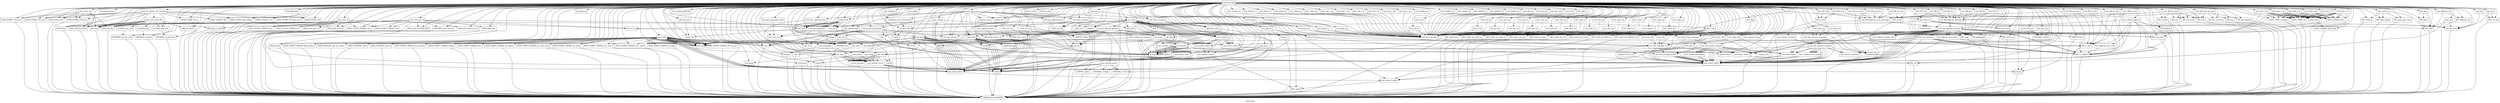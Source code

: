 digraph "Call graph" {
	label="Call graph";

	Node0x55ce63cd2a10 [shape=record,label="{external node}"];
	Node0x55ce63cd2a10 -> Node0x55ce63cc7860;
	Node0x55ce63cd2a10 -> Node0x55ce63cc78c0;
	Node0x55ce63cd2a10 -> Node0x55ce63d50ff0;
	Node0x55ce63cd2a10 -> Node0x55ce63f71360;
	Node0x55ce63cd2a10 -> Node0x55ce63f71390;
	Node0x55ce63cd2a10 -> Node0x55ce63f717c0;
	Node0x55ce63cd2a10 -> Node0x55ce63f719f0;
	Node0x55ce63cd2a10 -> Node0x55ce63d51290;
	Node0x55ce63cd2a10 -> Node0x55ce63f71860;
	Node0x55ce63cd2a10 -> Node0x55ce63f71400;
	Node0x55ce63cd2a10 -> Node0x55ce63f714b0;
	Node0x55ce63cd2a10 -> Node0x55ce63f71520;
	Node0x55ce63cd2a10 -> Node0x55ce63f71590;
	Node0x55ce63cd2a10 -> Node0x55ce63f717f0;
	Node0x55ce63cd2a10 -> Node0x55ce63f71910;
	Node0x55ce63cd2a10 -> Node0x55ce63f716e0;
	Node0x55ce63cd2a10 -> Node0x55ce63f71c10;
	Node0x55ce63cd2a10 -> Node0x55ce63f71980;
	Node0x55ce63cd2a10 -> Node0x55ce63f71210;
	Node0x55ce63cd2a10 -> Node0x55ce63d51300;
	Node0x55ce63cd2a10 -> Node0x55ce63f71600;
	Node0x55ce63cd2a10 -> Node0x55ce63f71670;
	Node0x55ce63cd2a10 -> Node0x55ce63f711a0;
	Node0x55ce63cd2a10 -> Node0x55ce63d51370;
	Node0x55ce63cd2a10 -> Node0x55ce63d513e0;
	Node0x55ce63cd2a10 -> Node0x55ce63d51450;
	Node0x55ce63cd2a10 -> Node0x55ce63f71130;
	Node0x55ce63cd2a10 -> Node0x55ce63d51060;
	Node0x55ce63cd2a10 -> Node0x55ce63d51100;
	Node0x55ce63cd2a10 -> Node0x55ce63d51090;
	Node0x55ce63cd2a10 -> Node0x55ce63d511b0;
	Node0x55ce63cd2a10 -> Node0x55ce63f710c0;
	Node0x55ce63cd2a10 -> Node0x55ce63f712f0;
	Node0x55ce63cd2a10 -> Node0x55ce63d28d20;
	Node0x55ce63cd2a10 -> Node0x55ce63d28af0;
	Node0x55ce63cd2a10 -> Node0x55ce63d28c80;
	Node0x55ce63cd2a10 -> Node0x55ce63d29700;
	Node0x55ce63cd2a10 -> Node0x55ce63d29630;
	Node0x55ce63cd2a10 -> Node0x55ce63d29830;
	Node0x55ce63cd2a10 -> Node0x55ce63d298d0;
	Node0x55ce63cd2a10 -> Node0x55ce63d29940;
	Node0x55ce63cd2a10 -> Node0x55ce63d299b0;
	Node0x55ce63cd2a10 -> Node0x55ce63d29a20;
	Node0x55ce63cd2a10 -> Node0x55ce63d29a50;
	Node0x55ce63cd2a10 -> Node0x55ce63d29b00;
	Node0x55ce63cd2a10 -> Node0x55ce63d29bd0;
	Node0x55ce63cd2a10 -> Node0x55ce63d29c70;
	Node0x55ce63cd2a10 -> Node0x55ce63d29ce0;
	Node0x55ce63cd2a10 -> Node0x55ce63d29d90;
	Node0x55ce63cd2a10 -> Node0x55ce63d29e30;
	Node0x55ce63cd2a10 -> Node0x55ce63d29ea0;
	Node0x55ce63cd2a10 -> Node0x55ce63d29f40;
	Node0x55ce63cd2a10 -> Node0x55ce63d29f70;
	Node0x55ce63cd2a10 -> Node0x55ce63d2a020;
	Node0x55ce63cd2a10 -> Node0x55ce63d2a050;
	Node0x55ce63cd2a10 -> Node0x55ce63d2a0c0;
	Node0x55ce63cd2a10 -> Node0x55ce63d2a2e0;
	Node0x55ce63cd2a10 -> Node0x55ce63d2a350;
	Node0x55ce63cd2a10 -> Node0x55ce63d2a430;
	Node0x55ce63cd2a10 -> Node0x55ce63d2a460;
	Node0x55ce63cd2a10 -> Node0x55ce63d2a5d0;
	Node0x55ce63cd2a10 -> Node0x55ce63d2a600;
	Node0x55ce63cd2a10 -> Node0x55ce63d2a6e0;
	Node0x55ce63cd2a10 -> Node0x55ce63d2a710;
	Node0x55ce63cd2a10 -> Node0x55ce63d2a7f0;
	Node0x55ce63cd2a10 -> Node0x55ce63d28d80;
	Node0x55ce63cd2a10 -> Node0x55ce63d28e30;
	Node0x55ce63cd2a10 -> Node0x55ce63d28fb0;
	Node0x55ce63cd2a10 -> Node0x55ce63d29020;
	Node0x55ce63cd2a10 -> Node0x55ce63d29090;
	Node0x55ce63cd2a10 -> Node0x55ce63d29100;
	Node0x55ce63cd2a10 -> Node0x55ce63d29170;
	Node0x55ce63cd2a10 -> Node0x55ce63d291e0;
	Node0x55ce63cd2a10 -> Node0x55ce63d29250;
	Node0x55ce63cd2a10 -> Node0x55ce63d292c0;
	Node0x55ce63cd2a10 -> Node0x55ce63d29330;
	Node0x55ce63cd2a10 -> Node0x55ce63d293a0;
	Node0x55ce63cd2a10 -> Node0x55ce63d29410;
	Node0x55ce63cd2a10 -> Node0x55ce63d29480;
	Node0x55ce63cd2a10 -> Node0x55ce63d294f0;
	Node0x55ce63cd2a10 -> Node0x55ce63d29560;
	Node0x55ce63cd2a10 -> Node0x55ce63d2ac70;
	Node0x55ce63cd2a10 -> Node0x55ce63d2afe0;
	Node0x55ce63cd2a10 -> Node0x55ce63d2b080;
	Node0x55ce63cd2a10 -> Node0x55ce63d2b010;
	Node0x55ce63cd2a10 -> Node0x55ce63d2b160;
	Node0x55ce63cd2a10 -> Node0x55ce63d2ee50;
	Node0x55ce63cd2a10 -> Node0x55ce63d2eec0;
	Node0x55ce63cd2a10 -> Node0x55ce63d2ef30;
	Node0x55ce63cd2a10 -> Node0x55ce63d2efa0;
	Node0x55ce63cd2a10 -> Node0x55ce63d2f040;
	Node0x55ce63cd2a10 -> Node0x55ce63d2f070;
	Node0x55ce63cd2a10 -> Node0x55ce63d50ed0;
	Node0x55ce63cd2a10 -> Node0x55ce63d2f1c0;
	Node0x55ce63cd2a10 -> Node0x55ce63d2f290;
	Node0x55ce63cd2a10 -> Node0x55ce63d2f330;
	Node0x55ce63cd2a10 -> Node0x55ce63d2f3a0;
	Node0x55ce63cd2a10 -> Node0x55ce63d2f410;
	Node0x55ce63cd2a10 -> Node0x55ce63d2f520;
	Node0x55ce63cd2a10 -> Node0x55ce63d2f820;
	Node0x55ce63cd2a10 -> Node0x55ce63d2f890;
	Node0x55ce63cd2a10 -> Node0x55ce63d2f930;
	Node0x55ce63cd2a10 -> Node0x55ce63d2f9d0;
	Node0x55ce63cd2a10 -> Node0x55ce63d2fa70;
	Node0x55ce63cd2a10 -> Node0x55ce63d305e0;
	Node0x55ce63cd2a10 -> Node0x55ce63d30680;
	Node0x55ce63cd2a10 -> Node0x55ce63d30720;
	Node0x55ce63cd2a10 -> Node0x55ce63d30790;
	Node0x55ce63cd2a10 -> Node0x55ce63d309d0;
	Node0x55ce63cd2a10 -> Node0x55ce63d30a70;
	Node0x55ce63cd2a10 -> Node0x55ce63d30bf0;
	Node0x55ce63cd2a10 -> Node0x55ce63d30c20;
	Node0x55ce63cd2a10 -> Node0x55ce63d30cd0;
	Node0x55ce63cd2a10 -> Node0x55ce63d30e50;
	Node0x55ce63cd2a10 -> Node0x55ce63d30f50;
	Node0x55ce63cd2a10 -> Node0x55ce63d31510;
	Node0x55ce63cd2a10 -> Node0x55ce63cc7890;
	Node0x55ce63cd2a10 -> Node0x55ce63d31220;
	Node0x55ce63cd2a10 -> Node0x55ce63d29c40;
	Node0x55ce63cd2a10 -> Node0x55ce63d2f550;
	Node0x55ce63cd2a10 -> Node0x55ce63d307c0;
	Node0x55ce63cd2a10 -> Node0x55ce63d2fb10;
	Node0x55ce63cd2a10 -> Node0x55ce63d2f670;
	Node0x55ce63cd2a10 -> Node0x55ce63d30ff0;
	Node0x55ce63cd2a10 -> Node0x55ce63ce1d70;
	Node0x55ce63cd2a10 -> Node0x55ce63ce1da0;
	Node0x55ce63cd2a10 -> Node0x55ce63ce1f40;
	Node0x55ce63cd2a10 -> Node0x55ce63ce2020;
	Node0x55ce63cd2a10 -> Node0x55ce63ce2050;
	Node0x55ce63cd2a10 -> Node0x55ce63d2d5c0;
	Node0x55ce63cd2a10 -> Node0x55ce63d2d6f0;
	Node0x55ce63cd2a10 -> Node0x55ce63d2d840;
	Node0x55ce63cd2a10 -> Node0x55ce63d2d870;
	Node0x55ce63cd2a10 -> Node0x55ce63d2d9e0;
	Node0x55ce63cd2a10 -> Node0x55ce63d2da10;
	Node0x55ce63cd2a10 -> Node0x55ce63f71750;
	Node0x55ce63cd2a10 -> Node0x55ce63d2dbe0;
	Node0x55ce63cd2a10 -> Node0x55ce63d2dc80;
	Node0x55ce63cd2a10 -> Node0x55ce63d2dd20;
	Node0x55ce63cd2a10 -> Node0x55ce63d2ddc0;
	Node0x55ce63cd2a10 -> Node0x55ce63d2de60;
	Node0x55ce63cd2a10 -> Node0x55ce63d2df00;
	Node0x55ce63cd2a10 -> Node0x55ce63d2dfa0;
	Node0x55ce63cd2a10 -> Node0x55ce63d2e040;
	Node0x55ce63cd2a10 -> Node0x55ce63d2e0e0;
	Node0x55ce63cd2a10 -> Node0x55ce63d2e180;
	Node0x55ce63cd2a10 -> Node0x55ce63d2e220;
	Node0x55ce63cd2a10 -> Node0x55ce63d2e2c0;
	Node0x55ce63cd2a10 -> Node0x55ce63d2e360;
	Node0x55ce63cd2a10 -> Node0x55ce63d2e400;
	Node0x55ce63cd2a10 -> Node0x55ce63d2e4a0;
	Node0x55ce63cd2a10 -> Node0x55ce63d2e540;
	Node0x55ce63cd2a10 -> Node0x55ce63d2e5a0;
	Node0x55ce63cd2a10 -> Node0x55ce63ce4180;
	Node0x55ce63cd2a10 -> Node0x55ce63ce4220;
	Node0x55ce63cd2a10 -> Node0x55ce63ce42c0;
	Node0x55ce63cd2a10 -> Node0x55ce63ce4360;
	Node0x55ce63cd2a10 -> Node0x55ce63ce4400;
	Node0x55ce63cd2a10 -> Node0x55ce63ce44a0;
	Node0x55ce63cd2a10 -> Node0x55ce63ce4540;
	Node0x55ce63cd2a10 -> Node0x55ce63ce45e0;
	Node0x55ce63cd2a10 -> Node0x55ce63ce4680;
	Node0x55ce63cd2a10 -> Node0x55ce63ce4720;
	Node0x55ce63cd2a10 -> Node0x55ce63ce47c0;
	Node0x55ce63cd2a10 -> Node0x55ce63ce4860;
	Node0x55ce63cd2a10 -> Node0x55ce63ce4900;
	Node0x55ce63cd2a10 -> Node0x55ce63ce49a0;
	Node0x55ce63cd2a10 -> Node0x55ce63ce4a40;
	Node0x55ce63cd2a10 -> Node0x55ce63ce4ae0;
	Node0x55ce63cd2a10 -> Node0x55ce63ce4b80;
	Node0x55ce63cd2a10 -> Node0x55ce63ce4c20;
	Node0x55ce63cd2a10 -> Node0x55ce63ce4cc0;
	Node0x55ce63cd2a10 -> Node0x55ce63ce4d60;
	Node0x55ce63cd2a10 -> Node0x55ce63ce4e00;
	Node0x55ce63cd2a10 -> Node0x55ce63ce4ea0;
	Node0x55ce63cd2a10 -> Node0x55ce63ce4f40;
	Node0x55ce63cd2a10 -> Node0x55ce63ce4fe0;
	Node0x55ce63cd2a10 -> Node0x55ce63ce5080;
	Node0x55ce63cd2a10 -> Node0x55ce63ce5120;
	Node0x55ce63cd2a10 -> Node0x55ce63ce51c0;
	Node0x55ce63cd2a10 -> Node0x55ce63ce5260;
	Node0x55ce63cd2a10 -> Node0x55ce63ce5300;
	Node0x55ce63cd2a10 -> Node0x55ce63ce53a0;
	Node0x55ce63cd2a10 -> Node0x55ce63ce5440;
	Node0x55ce63cd2a10 -> Node0x55ce63ce54e0;
	Node0x55ce63cd2a10 -> Node0x55ce63ce5580;
	Node0x55ce63cd2a10 -> Node0x55ce63d50f40;
	Node0x55ce63cd2a10 -> Node0x55ce63ce5650;
	Node0x55ce63cd2a10 -> Node0x55ce63ce56f0;
	Node0x55ce63cd2a10 -> Node0x55ce63ce5790;
	Node0x55ce63cd2a10 -> Node0x55ce63ce5950;
	Node0x55ce63cd2a10 -> Node0x55ce63ce5980;
	Node0x55ce63cd2a10 -> Node0x55ce63ce5af0;
	Node0x55ce63cd2a10 -> Node0x55ce63ce5bf0;
	Node0x55ce63cd2a10 -> Node0x55ce63ce5c20;
	Node0x55ce63cd2a10 -> Node0x55ce63ce5d60;
	Node0x55ce63cd2a10 -> Node0x55ce63ce5e70;
	Node0x55ce63cd2a10 -> Node0x55ce63ce5ea0;
	Node0x55ce63cd2a10 -> Node0x55ce63ce5fa0;
	Node0x55ce63cd2a10 -> Node0x55ce63ce6100;
	Node0x55ce63cd2a10 -> Node0x55ce63ce6170;
	Node0x55ce63cd2a10 -> Node0x55ce63ce62d0;
	Node0x55ce63cd2a10 -> Node0x55ce63ce6300;
	Node0x55ce63cd2a10 -> Node0x55ce63ce63c0;
	Node0x55ce63cd2a10 -> Node0x55ce63ce6480;
	Node0x55ce63cd2a10 -> Node0x55ce63ce6580;
	Node0x55ce63cd2a10 -> Node0x55ce63ce6700;
	Node0x55ce63cd2a10 -> Node0x55ce63ce6730;
	Node0x55ce63cd2a10 -> Node0x55ce63ce67a0;
	Node0x55ce63cd2a10 -> Node0x55ce63ce68f0;
	Node0x55ce63cd2a10 -> Node0x55ce63ce6960;
	Node0x55ce63cd2a10 -> Node0x55ce63ce6ab0;
	Node0x55ce63cd2a10 -> Node0x55ce63ce6b20;
	Node0x55ce63cd2a10 -> Node0x55ce63ce6cb0;
	Node0x55ce63cd2a10 -> Node0x55ce63ce6d50;
	Node0x55ce63cd2a10 -> Node0x55ce63ce6dc0;
	Node0x55ce63cd2a10 -> Node0x55ce63ce6eb0;
	Node0x55ce63cd2a10 -> Node0x55ce63ce6ee0;
	Node0x55ce63cd2a10 -> Node0x55ce63ce6fe0;
	Node0x55ce63cd2a10 -> Node0x55ce63ce7080;
	Node0x55ce63cd2a10 -> Node0x55ce63ce7010;
	Node0x55ce63cd2a10 -> Node0x55ce63ce7210;
	Node0x55ce63cd2a10 -> Node0x55ce63ce7450;
	Node0x55ce63cd2a10 -> Node0x55ce63ce74c0;
	Node0x55ce63cd2a10 -> Node0x55ce63ce74f0;
	Node0x55ce63cd2a10 -> Node0x55ce63ce75a0;
	Node0x55ce63cd2a10 -> Node0x55ce63ce77b0;
	Node0x55ce63cd2a10 -> Node0x55ce63ce7820;
	Node0x55ce63cd2a10 -> Node0x55ce63ce7850;
	Node0x55ce63cd2a10 -> Node0x55ce63ce7a80;
	Node0x55ce63cd2a10 -> Node0x55ce63ce7b50;
	Node0x55ce63cd2a10 -> Node0x55ce63ce7c50;
	Node0x55ce63cd2a10 -> Node0x55ce63ce7c80;
	Node0x55ce63cd2a10 -> Node0x55ce63ce7e00;
	Node0x55ce63cd2a10 -> Node0x55ce63ce7f80;
	Node0x55ce63cd2a10 -> Node0x55ce63ce8100;
	Node0x55ce63cd2a10 -> Node0x55ce63d30fc0;
	Node0x55ce63cd2a10 -> Node0x55ce63ce8280;
	Node0x55ce63cd2a10 -> Node0x55ce63ce84b0;
	Node0x55ce63cd2a10 -> Node0x55ce63ce8520;
	Node0x55ce63cd2a10 -> Node0x55ce63d314a0;
	Node0x55ce63cd2a10 -> Node0x55ce63ce8730;
	Node0x55ce63cd2a10 -> Node0x55ce63d304c0;
	Node0x55ce63cd2a10 -> Node0x55ce63ce87d0;
	Node0x55ce63cd2a10 -> Node0x55ce63d31570;
	Node0x55ce63cd2a10 -> Node0x55ce63d2f600;
	Node0x55ce63cd2a10 -> Node0x55ce63ce88d0;
	Node0x55ce63cd2a10 -> Node0x55ce63d30530;
	Node0x55ce63cd2a10 -> Node0x55ce63ce89d0;
	Node0x55ce63cd2a10 -> Node0x55ce63ce57c0;
	Node0x55ce63cd2a10 -> Node0x55ce63d92080;
	Node0x55ce63cd2a10 -> Node0x55ce63d92790;
	Node0x55ce63cd2a10 -> Node0x55ce63ce6040;
	Node0x55ce63cd2a10 -> Node0x55ce63d92920;
	Node0x55ce63cd2a10 -> Node0x55ce63d92a90;
	Node0x55ce63cd2a10 -> Node0x55ce63d92f80;
	Node0x55ce63cd2a10 -> Node0x55ce63ce6210;
	Node0x55ce63cd2a10 -> Node0x55ce63ce20c0;
	Node0x55ce63cd2a10 -> Node0x55ce63ce2130;
	Node0x55ce63cd2a10 -> Node0x55ce63ce5e00;
	Node0x55ce63cd2a10 -> Node0x55ce63ce23a0;
	Node0x55ce63cd2a10 -> Node0x55ce63d31060;
	Node0x55ce63cd2a10 -> Node0x55ce63ce8400;
	Node0x55ce63cd2a10 -> Node0x55ce63ce2750;
	Node0x55ce63cd2a10 -> Node0x55ce63ce2dd0;
	Node0x55ce63cd2a10 -> Node0x55ce63ce27f0;
	Node0x55ce63cd2a10 -> Node0x55ce63ce3030;
	Node0x55ce63cd2a10 -> Node0x55ce63ce2780;
	Node0x55ce63cd2a10 -> Node0x55ce63ce3220;
	Node0x55ce63cd2a10 -> Node0x55ce63ce28f0;
	Node0x55ce63cd2a10 -> Node0x55ce63ce32c0;
	Node0x55ce63cd2a10 -> Node0x55ce63ce2960;
	Node0x55ce63cd2a10 -> Node0x55ce63ce3420;
	Node0x55ce63cd2a10 -> Node0x55ce63ce29d0;
	Node0x55ce63cd2a10 -> Node0x55ce63ce35a0;
	Node0x55ce63cd2a10 -> Node0x55ce63ce2a40;
	Node0x55ce63cd2a10 -> Node0x55ce63ce36b0;
	Node0x55ce63cd2a10 -> Node0x55ce63ce2ab0;
	Node0x55ce63cd2a10 -> Node0x55ce63ce37a0;
	Node0x55ce63cd2a10 -> Node0x55ce63ce2b20;
	Node0x55ce63cd2a10 -> Node0x55ce63ce2e40;
	Node0x55ce63cd2a10 -> Node0x55ce63ce3840;
	Node0x55ce63cd2a10 -> Node0x55ce63ce2e70;
	Node0x55ce63cd2a10 -> Node0x55ce63ce3640;
	Node0x55ce63cd2a10 -> Node0x55ce63ce3360;
	Node0x55ce63cd2a10 -> Node0x55ce63ce30d0;
	Node0x55ce63cd2a10 -> Node0x55ce63ce3060;
	Node0x55ce63cd2a10 -> Node0x55ce63ce3180;
	Node0x55ce63cd2a10 -> Node0x55ce63ce2ee0;
	Node0x55ce63cd2a10 -> Node0x55ce63ce3ab0;
	Node0x55ce63cc78c0 [shape=record,label="{setup_tests}"];
	Node0x55ce63cc78c0 -> Node0x55ce63cc7890;
	Node0x55ce63cc78c0 -> Node0x55ce63d50f40;
	Node0x55ce63cc78c0 -> Node0x55ce63cc7890;
	Node0x55ce63cc78c0 -> Node0x55ce63d50f40;
	Node0x55ce63cc78c0 -> Node0x55ce63cc7890;
	Node0x55ce63cc78c0 -> Node0x55ce63d50f40;
	Node0x55ce63cc78c0 -> Node0x55ce63cc7890;
	Node0x55ce63cc78c0 -> Node0x55ce63d50f40;
	Node0x55ce63cc78c0 -> Node0x55ce63d50ed0;
	Node0x55ce63cc78c0 -> Node0x55ce63d50ed0;
	Node0x55ce63cc78c0 -> Node0x55ce63d50ed0;
	Node0x55ce63cc78c0 -> Node0x55ce63d50ed0;
	Node0x55ce63cc7860 [shape=record,label="{test_get_options}"];
	Node0x55ce63d50ff0 [shape=record,label="{test_alt_chains_cert_forgery}"];
	Node0x55ce63d50ff0 -> Node0x55ce63d51060;
	Node0x55ce63d50ff0 -> Node0x55ce63d51100;
	Node0x55ce63d50ff0 -> Node0x55ce63d51090;
	Node0x55ce63d50ff0 -> Node0x55ce63d511b0;
	Node0x55ce63d50ff0 -> Node0x55ce63d51220;
	Node0x55ce63d50ff0 -> Node0x55ce63d51290;
	Node0x55ce63d50ff0 -> Node0x55ce63d51300;
	Node0x55ce63d50ff0 -> Node0x55ce63d51370;
	Node0x55ce63d50ff0 -> Node0x55ce63d513e0;
	Node0x55ce63d50ff0 -> Node0x55ce63d51450;
	Node0x55ce63d50ff0 -> Node0x55ce63f710c0;
	Node0x55ce63d50ff0 -> Node0x55ce63f71130;
	Node0x55ce63d50ff0 -> Node0x55ce63f711a0;
	Node0x55ce63d50ff0 -> Node0x55ce63f71210;
	Node0x55ce63d50ff0 -> Node0x55ce63f71280;
	Node0x55ce63d50ff0 -> Node0x55ce63f712f0;
	Node0x55ce63f71360 [shape=record,label="{test_store_ctx}"];
	Node0x55ce63f71360 -> Node0x55ce63d51290;
	Node0x55ce63f71360 -> Node0x55ce63d51300;
	Node0x55ce63f71360 -> Node0x55ce63d51370;
	Node0x55ce63f71360 -> Node0x55ce63d513e0;
	Node0x55ce63f71360 -> Node0x55ce63d51450;
	Node0x55ce63f71360 -> Node0x55ce63f71130;
	Node0x55ce63f71360 -> Node0x55ce63f711a0;
	Node0x55ce63f71360 -> Node0x55ce63f71210;
	Node0x55ce63f711a0 [shape=record,label="{X509_free}"];
	Node0x55ce63f711a0 -> Node0x55ce63f72830;
	Node0x55ce63d51370 [shape=record,label="{X509_STORE_CTX_new}"];
	Node0x55ce63d51370 -> Node0x55ce63f72830;
	Node0x55ce63d513e0 [shape=record,label="{X509_STORE_CTX_init}"];
	Node0x55ce63d513e0 -> Node0x55ce63f72830;
	Node0x55ce63d51450 [shape=record,label="{X509_verify_cert}"];
	Node0x55ce63d51450 -> Node0x55ce63f72830;
	Node0x55ce63f71130 [shape=record,label="{X509_STORE_CTX_free}"];
	Node0x55ce63f71130 -> Node0x55ce63f72830;
	Node0x55ce63d51060 [shape=record,label="{X509_STORE_new}"];
	Node0x55ce63d51060 -> Node0x55ce63f72830;
	Node0x55ce63d51100 [shape=record,label="{X509_LOOKUP_file}"];
	Node0x55ce63d51100 -> Node0x55ce63f72830;
	Node0x55ce63d51090 [shape=record,label="{X509_STORE_add_lookup}"];
	Node0x55ce63d51090 -> Node0x55ce63f72830;
	Node0x55ce63d511b0 [shape=record,label="{X509_LOOKUP_ctrl}"];
	Node0x55ce63d511b0 -> Node0x55ce63f72830;
	Node0x55ce63d31510 [shape=record,label="{test_get_argument_count}"];
	Node0x55ce63d31510 -> Node0x55ce63d2efa0;
	Node0x55ce63cc7890 [shape=record,label="{test_get_argument}"];
	Node0x55ce63cc7890 -> Node0x55ce63d2ef30;
	Node0x55ce63cc7890 -> Node0x55ce63d29a50;
	Node0x55ce63cc7890 -> Node0x55ce63d2efa0;
	Node0x55ce63d31220 [shape=record,label="{opt_check_usage}"];
	Node0x55ce63d31220 -> Node0x55ce63d2ef30;
	Node0x55ce63d31220 -> Node0x55ce63d2efa0;
	Node0x55ce63d31220 -> Node0x55ce63d307c0;
	Node0x55ce63d31220 -> Node0x55ce63d307c0;
	Node0x55ce63d29c40 [shape=record,label="{opt_printf_stderr}"];
	Node0x55ce63d29c40 -> Node0x55ce63d31570;
	Node0x55ce63d2f550 [shape=record,label="{test_printf_stdout}"];
	Node0x55ce63d2f550 -> Node0x55ce63d304c0;
	Node0x55ce63d307c0 [shape=record,label="{test_printf_stderr}"];
	Node0x55ce63d307c0 -> Node0x55ce63d31570;
	Node0x55ce63d2fb10 [shape=record,label="{test_random}"];
	Node0x55ce63d2f670 [shape=record,label="{test_random_seed}"];
	Node0x55ce63d2f670 -> Node0x55ce63d2fb10;
	Node0x55ce63d30ff0 [shape=record,label="{cleanup_tests}"];
	Node0x55ce63ce1d70 [shape=record,label="{test_fail_message_prefix}"];
	Node0x55ce63ce1d70 -> Node0x55ce63d307c0;
	Node0x55ce63ce1d70 -> Node0x55ce63d307c0;
	Node0x55ce63ce1d70 -> Node0x55ce63d307c0;
	Node0x55ce63ce1d70 -> Node0x55ce63d307c0;
	Node0x55ce63ce1d70 -> Node0x55ce63d307c0;
	Node0x55ce63ce1d70 -> Node0x55ce63d307c0;
	Node0x55ce63ce1da0 [shape=record,label="{test_info_c90}"];
	Node0x55ce63ce1da0 -> Node0x55ce63ce1ee0;
	Node0x55ce63ce1ee0 [shape=record,label="{test_fail_message_va}"];
	Node0x55ce63ce1ee0 -> Node0x55ce63ce1d70;
	Node0x55ce63ce1ee0 -> Node0x55ce63d31570;
	Node0x55ce63ce1ee0 -> Node0x55ce63d307c0;
	Node0x55ce63ce1ee0 -> Node0x55ce63d30530;
	Node0x55ce63ce1f40 [shape=record,label="{test_info}"];
	Node0x55ce63ce1f40 -> Node0x55ce63ce1ee0;
	Node0x55ce63ce2020 [shape=record,label="{test_error_c90}"];
	Node0x55ce63ce2020 -> Node0x55ce63ce1ee0;
	Node0x55ce63ce2020 -> Node0x55ce63d307c0;
	Node0x55ce63ce2050 [shape=record,label="{test_error}"];
	Node0x55ce63ce2050 -> Node0x55ce63ce1ee0;
	Node0x55ce63ce2050 -> Node0x55ce63d307c0;
	Node0x55ce63d2d5c0 [shape=record,label="{test_perror}"];
	Node0x55ce63d2d5c0 -> Node0x55ce63d2a050;
	Node0x55ce63d2d5c0 -> Node0x55ce63d2d6f0;
	Node0x55ce63d2d5c0 -> Node0x55ce63ce2050;
	Node0x55ce63d2d6f0 [shape=record,label="{strerror}"];
	Node0x55ce63d2d6f0 -> Node0x55ce63f72830;
	Node0x55ce63d2d840 [shape=record,label="{test_note}"];
	Node0x55ce63d2d840 -> Node0x55ce63d31570;
	Node0x55ce63d2d840 -> Node0x55ce63d307c0;
	Node0x55ce63d2d840 -> Node0x55ce63d30530;
	Node0x55ce63d2d870 [shape=record,label="{test_skip}"];
	Node0x55ce63d2d870 -> Node0x55ce63ce1ee0;
	Node0x55ce63d2d9e0 [shape=record,label="{test_skip_c90}"];
	Node0x55ce63d2d9e0 -> Node0x55ce63ce1ee0;
	Node0x55ce63d2d9e0 -> Node0x55ce63d307c0;
	Node0x55ce63d2da10 [shape=record,label="{test_openssl_errors}"];
	Node0x55ce63d2da10 -> Node0x55ce63d30680;
	Node0x55ce63d2da10 -> Node0x55ce63d305e0;
	Node0x55ce63f71750 [shape=record,label="{test_int_eq}"];
	Node0x55ce63f71750 -> Node0x55ce63d2da80;
	Node0x55ce63d2da80 [shape=record,label="{test_fail_message}"];
	Node0x55ce63d2da80 -> Node0x55ce63ce1ee0;
	Node0x55ce63d2dbe0 [shape=record,label="{test_int_ne}"];
	Node0x55ce63d2dbe0 -> Node0x55ce63d2da80;
	Node0x55ce63d2dc80 [shape=record,label="{test_int_lt}"];
	Node0x55ce63d2dc80 -> Node0x55ce63d2da80;
	Node0x55ce63d2dd20 [shape=record,label="{test_int_le}"];
	Node0x55ce63d2dd20 -> Node0x55ce63d2da80;
	Node0x55ce63ce8a70 [shape=record,label="{test_fail_string_common}"];
	Node0x55ce63ce8a70 -> Node0x55ce63d2f330;
	Node0x55ce63ce8a70 -> Node0x55ce63ce1d70;
	Node0x55ce63ce8a70 -> Node0x55ce63ce8aa0;
	Node0x55ce63ce8a70 -> Node0x55ce63ce8bb0;
	Node0x55ce63ce8a70 -> Node0x55ce63ce8aa0;
	Node0x55ce63ce8a70 -> Node0x55ce63ce8aa0;
	Node0x55ce63ce8a70 -> Node0x55ce63d29b00;
	Node0x55ce63ce8a70 -> Node0x55ce63ce8bb0;
	Node0x55ce63ce8a70 -> Node0x55ce63d92080;
	Node0x55ce63ce8a70 -> Node0x55ce63d92080;
	Node0x55ce63ce8a70 -> Node0x55ce63d307c0;
	Node0x55ce63ce8a70 -> Node0x55ce63ce8aa0;
	Node0x55ce63ce8a70 -> Node0x55ce63d307c0;
	Node0x55ce63ce8a70 -> Node0x55ce63ce8aa0;
	Node0x55ce63ce8a70 -> Node0x55ce63d307c0;
	Node0x55ce63ce8a70 -> Node0x55ce63d307c0;
	Node0x55ce63ce8a70 -> Node0x55ce63d30530;
	Node0x55ce63ce8aa0 [shape=record,label="{test_string_null_empty}"];
	Node0x55ce63ce8aa0 -> Node0x55ce63d307c0;
	Node0x55ce63ce8aa0 -> Node0x55ce63d307c0;
	Node0x55ce63ce8bb0 [shape=record,label="{test_diff_header}"];
	Node0x55ce63ce8bb0 -> Node0x55ce63d307c0;
	Node0x55ce63ce8bb0 -> Node0x55ce63d307c0;
	Node0x55ce63d92080 [shape=record,label="{__ctype_b_loc}"];
	Node0x55ce63d92080 -> Node0x55ce63f72830;
	Node0x55ce63d92790 [shape=record,label="{test_output_string}"];
	Node0x55ce63d92790 -> Node0x55ce63ce8a70;
	Node0x55ce63ce6040 [shape=record,label="{test_fail_bignum_message}"];
	Node0x55ce63ce6040 -> Node0x55ce63d92830;
	Node0x55ce63ce6040 -> Node0x55ce63d307c0;
	Node0x55ce63d92830 [shape=record,label="{test_fail_bignum_common}"];
	Node0x55ce63d92830 -> Node0x55ce63ce1d70;
	Node0x55ce63d92830 -> Node0x55ce63d92920;
	Node0x55ce63d92830 -> Node0x55ce63ce6580;
	Node0x55ce63d92830 -> Node0x55ce63d92920;
	Node0x55ce63d92830 -> Node0x55ce63ce6580;
	Node0x55ce63d92830 -> Node0x55ce63d92860;
	Node0x55ce63d92830 -> Node0x55ce63d92a20;
	Node0x55ce63d92830 -> Node0x55ce63ce8bb0;
	Node0x55ce63d92830 -> Node0x55ce63d92860;
	Node0x55ce63d92830 -> Node0x55ce63d92a20;
	Node0x55ce63d92830 -> Node0x55ce63d92a20;
	Node0x55ce63d92830 -> Node0x55ce63ce5fa0;
	Node0x55ce63d92830 -> Node0x55ce63ce8bb0;
	Node0x55ce63d92830 -> Node0x55ce63d92860;
	Node0x55ce63d92830 -> Node0x55ce63d30a70;
	Node0x55ce63d92830 -> Node0x55ce63d307c0;
	Node0x55ce63d92830 -> Node0x55ce63d92a90;
	Node0x55ce63d92830 -> Node0x55ce63d92a90;
	Node0x55ce63d92830 -> Node0x55ce63d92f10;
	Node0x55ce63d92830 -> Node0x55ce63d92f10;
	Node0x55ce63d92830 -> Node0x55ce63d307c0;
	Node0x55ce63d92830 -> Node0x55ce63d307c0;
	Node0x55ce63d92830 -> Node0x55ce63d307c0;
	Node0x55ce63d92830 -> Node0x55ce63d307c0;
	Node0x55ce63d92830 -> Node0x55ce63d307c0;
	Node0x55ce63d92830 -> Node0x55ce63d307c0;
	Node0x55ce63d92830 -> Node0x55ce63d30530;
	Node0x55ce63d92830 -> Node0x55ce63d92f80;
	Node0x55ce63d92920 [shape=record,label="{BN_num_bits}"];
	Node0x55ce63d92920 -> Node0x55ce63f72830;
	Node0x55ce63d92860 [shape=record,label="{test_bignum_header_line}"];
	Node0x55ce63d92860 -> Node0x55ce63d307c0;
	Node0x55ce63d92a20 [shape=record,label="{test_bignum_zero_print}"];
	Node0x55ce63d92a20 -> Node0x55ce63d93050;
	Node0x55ce63d92a20 -> Node0x55ce63d307c0;
	Node0x55ce63d92a90 [shape=record,label="{BN_bn2binpad}"];
	Node0x55ce63d92a90 -> Node0x55ce63f72830;
	Node0x55ce63d92f10 [shape=record,label="{convert_bn_memory}"];
	Node0x55ce63d92f10 -> Node0x55ce63ce6170;
	Node0x55ce63d92f10 -> Node0x55ce63d93120;
	Node0x55ce63d92f10 -> Node0x55ce63ce6580;
	Node0x55ce63d92f10 -> Node0x55ce63ce6580;
	Node0x55ce63d92f10 -> Node0x55ce63ce6580;
	Node0x55ce63d92f10 -> Node0x55ce63f714b0;
	Node0x55ce63d92f10 -> Node0x55ce63d2f070;
	Node0x55ce63d92f80 [shape=record,label="{CRYPTO_free}"];
	Node0x55ce63d92f80 -> Node0x55ce63f72830;
	Node0x55ce63d93120 [shape=record,label="{hex_convert_memory}"];
	Node0x55ce63d93050 [shape=record,label="{test_bignum_zero_null}"];
	Node0x55ce63d93050 -> Node0x55ce63ce6580;
	Node0x55ce63ce6210 [shape=record,label="{test_fail_bignum_mono_message}"];
	Node0x55ce63ce6210 -> Node0x55ce63d92830;
	Node0x55ce63ce6210 -> Node0x55ce63d307c0;
	Node0x55ce63f71390 [shape=record,label="{test_sm2_id}"];
	Node0x55ce63f71390 -> Node0x55ce63d51290;
	Node0x55ce63f71390 -> Node0x55ce63d51300;
	Node0x55ce63f71390 -> Node0x55ce63f71400;
	Node0x55ce63f71390 -> Node0x55ce63f714b0;
	Node0x55ce63f71390 -> Node0x55ce63f71520;
	Node0x55ce63f71390 -> Node0x55ce63f71590;
	Node0x55ce63f71390 -> Node0x55ce63f71600;
	Node0x55ce63f71390 -> Node0x55ce63f71670;
	Node0x55ce63f71390 -> Node0x55ce63d50f40;
	Node0x55ce63f71390 -> Node0x55ce63f716e0;
	Node0x55ce63f71390 -> Node0x55ce63f71750;
	Node0x55ce63f71390 -> Node0x55ce63f711a0;
	Node0x55ce63f71390 -> Node0x55ce63f71210;
	Node0x55ce63f717c0 [shape=record,label="{test_req_sm2_id}"];
	Node0x55ce63f717c0 -> Node0x55ce63d51290;
	Node0x55ce63f717c0 -> Node0x55ce63f71860;
	Node0x55ce63f717c0 -> Node0x55ce63f71400;
	Node0x55ce63f717c0 -> Node0x55ce63f714b0;
	Node0x55ce63f717c0 -> Node0x55ce63f71520;
	Node0x55ce63f717c0 -> Node0x55ce63f71590;
	Node0x55ce63f717c0 -> Node0x55ce63f717f0;
	Node0x55ce63f717c0 -> Node0x55ce63f71910;
	Node0x55ce63f717c0 -> Node0x55ce63d50f40;
	Node0x55ce63f717c0 -> Node0x55ce63f716e0;
	Node0x55ce63f717c0 -> Node0x55ce63f71750;
	Node0x55ce63f717c0 -> Node0x55ce63f71980;
	Node0x55ce63f717c0 -> Node0x55ce63f71210;
	Node0x55ce63f719f0 [shape=record,label="{llvm.dbg.declare}"];
	Node0x55ce63d51290 [shape=record,label="{BIO_new_file}"];
	Node0x55ce63d51290 -> Node0x55ce63f72830;
	Node0x55ce63f71860 [shape=record,label="{PEM_read_bio_X509_REQ}"];
	Node0x55ce63f71860 -> Node0x55ce63f72830;
	Node0x55ce63f71400 [shape=record,label="{ASN1_OCTET_STRING_new}"];
	Node0x55ce63f71400 -> Node0x55ce63f72830;
	Node0x55ce63f714b0 [shape=record,label="{strlen}"];
	Node0x55ce63f714b0 -> Node0x55ce63f72830;
	Node0x55ce63f71520 [shape=record,label="{ASN1_OCTET_STRING_set}"];
	Node0x55ce63f71520 -> Node0x55ce63f72830;
	Node0x55ce63f71590 [shape=record,label="{ASN1_OCTET_STRING_free}"];
	Node0x55ce63f71590 -> Node0x55ce63f72830;
	Node0x55ce63f717f0 [shape=record,label="{X509_REQ_set0_sm2_id}"];
	Node0x55ce63f717f0 -> Node0x55ce63f72830;
	Node0x55ce63f71910 [shape=record,label="{X509_REQ_get0_sm2_id}"];
	Node0x55ce63f71910 -> Node0x55ce63f72830;
	Node0x55ce63f716e0 [shape=record,label="{ASN1_OCTET_STRING_cmp}"];
	Node0x55ce63f716e0 -> Node0x55ce63f72830;
	Node0x55ce63f71c10 [shape=record,label="{llvm.dbg.label}"];
	Node0x55ce63f71980 [shape=record,label="{X509_REQ_free}"];
	Node0x55ce63f71980 -> Node0x55ce63f72830;
	Node0x55ce63f71210 [shape=record,label="{BIO_free}"];
	Node0x55ce63f71210 -> Node0x55ce63f72830;
	Node0x55ce63d51300 [shape=record,label="{PEM_read_bio_X509}"];
	Node0x55ce63d51300 -> Node0x55ce63f72830;
	Node0x55ce63f71600 [shape=record,label="{X509_set0_sm2_id}"];
	Node0x55ce63f71600 -> Node0x55ce63f72830;
	Node0x55ce63f71670 [shape=record,label="{X509_get0_sm2_id}"];
	Node0x55ce63f71670 -> Node0x55ce63f72830;
	Node0x55ce63d30450 [shape=record,label="{check_single_test_params}"];
	Node0x55ce63d30450 -> Node0x55ce63d29b00;
	Node0x55ce63d30450 -> Node0x55ce63d292c0;
	Node0x55ce63d30450 -> Node0x55ce63d307c0;
	Node0x55ce63d30450 -> Node0x55ce63d307c0;
	Node0x55ce63d30450 -> Node0x55ce63d307c0;
	Node0x55ce63ce4540 [shape=record,label="{test_long_eq}"];
	Node0x55ce63ce4540 -> Node0x55ce63d2da80;
	Node0x55ce63ce45e0 [shape=record,label="{test_long_ne}"];
	Node0x55ce63ce45e0 -> Node0x55ce63d2da80;
	Node0x55ce63ce4680 [shape=record,label="{test_long_lt}"];
	Node0x55ce63ce4680 -> Node0x55ce63d2da80;
	Node0x55ce63ce4720 [shape=record,label="{test_long_le}"];
	Node0x55ce63ce4720 -> Node0x55ce63d2da80;
	Node0x55ce63ce47c0 [shape=record,label="{test_long_gt}"];
	Node0x55ce63ce47c0 -> Node0x55ce63d2da80;
	Node0x55ce63ce4860 [shape=record,label="{test_long_ge}"];
	Node0x55ce63ce4860 -> Node0x55ce63d2da80;
	Node0x55ce63ce4900 [shape=record,label="{test_ulong_eq}"];
	Node0x55ce63ce4900 -> Node0x55ce63d2da80;
	Node0x55ce63ce49a0 [shape=record,label="{test_ulong_ne}"];
	Node0x55ce63ce49a0 -> Node0x55ce63d2da80;
	Node0x55ce63d309d0 [shape=record,label="{glue_strings}"];
	Node0x55ce63d309d0 -> Node0x55ce63f714b0;
	Node0x55ce63d309d0 -> Node0x55ce63d30a70;
	Node0x55ce63d309d0 -> Node0x55ce63d50f40;
	Node0x55ce63d309d0 -> Node0x55ce63d2f070;
	Node0x55ce63d309d0 -> Node0x55ce63f714b0;
	Node0x55ce63d30a70 [shape=record,label="{CRYPTO_malloc}"];
	Node0x55ce63d30a70 -> Node0x55ce63f72830;
	Node0x55ce63d30bf0 [shape=record,label="{test_mk_file_path}"];
	Node0x55ce63d30bf0 -> Node0x55ce63f714b0;
	Node0x55ce63d30bf0 -> Node0x55ce63f714b0;
	Node0x55ce63d30bf0 -> Node0x55ce63f714b0;
	Node0x55ce63d30bf0 -> Node0x55ce63d30c20;
	Node0x55ce63d30bf0 -> Node0x55ce63d30cd0;
	Node0x55ce63d30bf0 -> Node0x55ce63d30e50;
	Node0x55ce63d30bf0 -> Node0x55ce63d30e50;
	Node0x55ce63d30c20 [shape=record,label="{CRYPTO_zalloc}"];
	Node0x55ce63d30c20 -> Node0x55ce63f72830;
	Node0x55ce63d30cd0 [shape=record,label="{OPENSSL_strlcpy}"];
	Node0x55ce63d30cd0 -> Node0x55ce63f72830;
	Node0x55ce63d30e50 [shape=record,label="{OPENSSL_strlcat}"];
	Node0x55ce63d30e50 -> Node0x55ce63f72830;
	Node0x55ce63d30f50 [shape=record,label="{main}"];
	Node0x55ce63d30f50 -> Node0x55ce63d30fc0;
	Node0x55ce63d30f50 -> Node0x55ce63d31060;
	Node0x55ce63d30f50 -> Node0x55ce63d307c0;
	Node0x55ce63d30f50 -> Node0x55ce63d2f3a0;
	Node0x55ce63d30f50 -> Node0x55ce63cc78c0;
	Node0x55ce63d30f50 -> Node0x55ce63d2fa70;
	Node0x55ce63d30f50 -> Node0x55ce63d30ff0;
	Node0x55ce63d30f50 -> Node0x55ce63d31220;
	Node0x55ce63d30f50 -> Node0x55ce63cc7860;
	Node0x55ce63d30f50 -> Node0x55ce63d2f040;
	Node0x55ce63d30f50 -> Node0x55ce63d2f820;
	Node0x55ce63d30f50 -> Node0x55ce63d314a0;
	Node0x55ce63ce7e00 [shape=record,label="{test_time_t_ge}"];
	Node0x55ce63ce7e00 -> Node0x55ce63ce7820;
	Node0x55ce63ce7e00 -> Node0x55ce63ce7820;
	Node0x55ce63ce7e00 -> Node0x55ce63ce7850;
	Node0x55ce63ce7e00 -> Node0x55ce63ce7900;
	Node0x55ce63ce7e00 -> Node0x55ce63ce7900;
	Node0x55ce63ce7e00 -> Node0x55ce63d2da80;
	Node0x55ce63ce7e00 -> Node0x55ce63ce7a80;
	Node0x55ce63ce7e00 -> Node0x55ce63ce7a80;
	Node0x55ce63ce7f80 [shape=record,label="{test_time_t_lt}"];
	Node0x55ce63ce7f80 -> Node0x55ce63ce7820;
	Node0x55ce63ce7f80 -> Node0x55ce63ce7820;
	Node0x55ce63ce7f80 -> Node0x55ce63ce7850;
	Node0x55ce63ce7f80 -> Node0x55ce63ce7900;
	Node0x55ce63ce7f80 -> Node0x55ce63ce7900;
	Node0x55ce63ce7f80 -> Node0x55ce63d2da80;
	Node0x55ce63ce7f80 -> Node0x55ce63ce7a80;
	Node0x55ce63ce7f80 -> Node0x55ce63ce7a80;
	Node0x55ce63ce8100 [shape=record,label="{test_time_t_le}"];
	Node0x55ce63ce8100 -> Node0x55ce63ce7820;
	Node0x55ce63ce8100 -> Node0x55ce63ce7820;
	Node0x55ce63ce8100 -> Node0x55ce63ce7850;
	Node0x55ce63ce8100 -> Node0x55ce63ce7900;
	Node0x55ce63ce8100 -> Node0x55ce63ce7900;
	Node0x55ce63ce8100 -> Node0x55ce63d2da80;
	Node0x55ce63ce8100 -> Node0x55ce63ce7a80;
	Node0x55ce63ce8100 -> Node0x55ce63ce7a80;
	Node0x55ce63d30fc0 [shape=record,label="{test_open_streams}"];
	Node0x55ce63d30fc0 -> Node0x55ce63ce8280;
	Node0x55ce63d30fc0 -> Node0x55ce63ce8280;
	Node0x55ce63d30fc0 -> Node0x55ce63ce8400;
	Node0x55ce63d30fc0 -> Node0x55ce63ce84b0;
	Node0x55ce63d30fc0 -> Node0x55ce63ce8520;
	Node0x55ce63d30fc0 -> Node0x55ce63d29a50;
	Node0x55ce63d30fc0 -> Node0x55ce63d29a50;
	Node0x55ce63ce8280 [shape=record,label="{BIO_new_fp}"];
	Node0x55ce63ce8280 -> Node0x55ce63f72830;
	Node0x55ce63ce84b0 [shape=record,label="{BIO_new}"];
	Node0x55ce63ce84b0 -> Node0x55ce63f72830;
	Node0x55ce63ce8520 [shape=record,label="{BIO_push}"];
	Node0x55ce63ce8520 -> Node0x55ce63f72830;
	Node0x55ce63d314a0 [shape=record,label="{test_close_streams}"];
	Node0x55ce63d314a0 -> Node0x55ce63ce8730;
	Node0x55ce63d314a0 -> Node0x55ce63ce8730;
	Node0x55ce63ce8730 [shape=record,label="{BIO_free_all}"];
	Node0x55ce63ce8730 -> Node0x55ce63f72830;
	Node0x55ce63d304c0 [shape=record,label="{test_vprintf_stdout}"];
	Node0x55ce63d304c0 -> Node0x55ce63ce87d0;
	Node0x55ce63ce87d0 [shape=record,label="{BIO_vprintf}"];
	Node0x55ce63ce87d0 -> Node0x55ce63f72830;
	Node0x55ce63d31570 [shape=record,label="{test_vprintf_stderr}"];
	Node0x55ce63d31570 -> Node0x55ce63ce87d0;
	Node0x55ce63d2f600 [shape=record,label="{test_flush_stdout}"];
	Node0x55ce63d2f600 -> Node0x55ce63ce88d0;
	Node0x55ce63ce88d0 [shape=record,label="{BIO_ctrl}"];
	Node0x55ce63ce88d0 -> Node0x55ce63f72830;
	Node0x55ce63d30530 [shape=record,label="{test_flush_stderr}"];
	Node0x55ce63d30530 -> Node0x55ce63ce88d0;
	Node0x55ce63ce89d0 [shape=record,label="{openssl_error_cb}"];
	Node0x55ce63ce89d0 -> Node0x55ce63d307c0;
	Node0x55ce63ce57c0 [shape=record,label="{test_fail_string_message}"];
	Node0x55ce63ce57c0 -> Node0x55ce63ce8a70;
	Node0x55ce63ce57c0 -> Node0x55ce63d307c0;
	Node0x55ce63d51220 [shape=record,label="{load_certs_from_file}"];
	Node0x55ce63d51220 -> Node0x55ce63d51290;
	Node0x55ce63d51220 -> Node0x55ce63d28b60;
	Node0x55ce63d51220 -> Node0x55ce63f71210;
	Node0x55ce63d51220 -> Node0x55ce63d28af0;
	Node0x55ce63d51220 -> Node0x55ce63d51300;
	Node0x55ce63d51220 -> Node0x55ce63d28c10;
	Node0x55ce63d51220 -> Node0x55ce63f71280;
	Node0x55ce63d51220 -> Node0x55ce63f71210;
	Node0x55ce63d51220 -> Node0x55ce63d28c80;
	Node0x55ce63d51220 -> Node0x55ce63f71210;
	Node0x55ce63f710c0 [shape=record,label="{X509_STORE_CTX_get_error}"];
	Node0x55ce63f710c0 -> Node0x55ce63f72830;
	Node0x55ce63f71280 [shape=record,label="{sk_X509_pop_free}"];
	Node0x55ce63f71280 -> Node0x55ce63d28d20;
	Node0x55ce63f712f0 [shape=record,label="{X509_STORE_free}"];
	Node0x55ce63f712f0 -> Node0x55ce63f72830;
	Node0x55ce63d28d20 [shape=record,label="{OPENSSL_sk_pop_free}"];
	Node0x55ce63d28d20 -> Node0x55ce63f72830;
	Node0x55ce63d28b60 [shape=record,label="{sk_X509_new_null}"];
	Node0x55ce63d28b60 -> Node0x55ce63d29630;
	Node0x55ce63d29d90 [shape=record,label="{EVP_get_cipherbyname}"];
	Node0x55ce63d29d90 -> Node0x55ce63f72830;
	Node0x55ce63d28af0 [shape=record,label="{ERR_set_mark}"];
	Node0x55ce63d28af0 -> Node0x55ce63f72830;
	Node0x55ce63d28c10 [shape=record,label="{sk_X509_push}"];
	Node0x55ce63d28c10 -> Node0x55ce63d29700;
	Node0x55ce63d28c80 [shape=record,label="{ERR_pop_to_mark}"];
	Node0x55ce63d28c80 -> Node0x55ce63f72830;
	Node0x55ce63d29700 [shape=record,label="{OPENSSL_sk_push}"];
	Node0x55ce63d29700 -> Node0x55ce63f72830;
	Node0x55ce63d29630 [shape=record,label="{OPENSSL_sk_new_null}"];
	Node0x55ce63d29630 -> Node0x55ce63f72830;
	Node0x55ce63d29830 [shape=record,label="{opt_progname}"];
	Node0x55ce63d29830 -> Node0x55ce63f714b0;
	Node0x55ce63d29830 -> Node0x55ce63d298d0;
	Node0x55ce63d298d0 [shape=record,label="{strncpy}"];
	Node0x55ce63d298d0 -> Node0x55ce63f72830;
	Node0x55ce63d29940 [shape=record,label="{opt_getprog}"];
	Node0x55ce63d299b0 [shape=record,label="{opt_init}"];
	Node0x55ce63d299b0 -> Node0x55ce63d29a20;
	Node0x55ce63d299b0 -> Node0x55ce63d29830;
	Node0x55ce63d299b0 -> Node0x55ce63d29a50;
	Node0x55ce63d299b0 -> Node0x55ce63d29a50;
	Node0x55ce63d299b0 -> Node0x55ce63d29a50;
	Node0x55ce63d299b0 -> Node0x55ce63d29b00;
	Node0x55ce63d299b0 -> Node0x55ce63d29a50;
	Node0x55ce63d299b0 -> Node0x55ce63d29a50;
	Node0x55ce63d299b0 -> Node0x55ce63d29a50;
	Node0x55ce63d29a20 [shape=record,label="{opt_begin}"];
	Node0x55ce63d29a50 [shape=record,label="{OPENSSL_die}"];
	Node0x55ce63d29a50 -> Node0x55ce63f72830;
	Node0x55ce63d2f0e0 [shape=record,label="{valtype2param}"];
	Node0x55ce63d2f070 [shape=record,label="{strcpy}"];
	Node0x55ce63d2f070 -> Node0x55ce63f72830;
	Node0x55ce63d50ed0 [shape=record,label="{add_test}"];
	Node0x55ce63d50ed0 -> Node0x55ce63d2f1c0;
	Node0x55ce63d2f1c0 [shape=record,label="{__assert_fail}"];
	Node0x55ce63d2f1c0 -> Node0x55ce63f72830;
	Node0x55ce63d2f290 [shape=record,label="{add_all_tests}"];
	Node0x55ce63d2f290 -> Node0x55ce63d2f1c0;
	Node0x55ce63d2f330 [shape=record,label="{subtest_level}"];
	Node0x55ce63d2f3a0 [shape=record,label="{setup_test_framework}"];
	Node0x55ce63d2f3a0 -> Node0x55ce63d2f410;
	Node0x55ce63d2f3a0 -> Node0x55ce63d2f410;
	Node0x55ce63d2f3a0 -> Node0x55ce63d292c0;
	Node0x55ce63d2f3a0 -> Node0x55ce63d292c0;
	Node0x55ce63d2f3a0 -> Node0x55ce63d2f440;
	Node0x55ce63d2f3a0 -> Node0x55ce63cc7860;
	Node0x55ce63d2f3a0 -> Node0x55ce63d299b0;
	Node0x55ce63d2f410 [shape=record,label="{getenv}"];
	Node0x55ce63d2f410 -> Node0x55ce63f72830;
	Node0x55ce63d29b00 [shape=record,label="{strcmp}"];
	Node0x55ce63d29b00 -> Node0x55ce63f72830;
	Node0x55ce63d29bd0 [shape=record,label="{opt_format_error}"];
	Node0x55ce63d29bd0 -> Node0x55ce63d29c40;
	Node0x55ce63d29bd0 -> Node0x55ce63d29c40;
	Node0x55ce63d29bd0 -> Node0x55ce63d29c40;
	Node0x55ce63d29c70 [shape=record,label="{opt_format}"];
	Node0x55ce63d29c70 -> Node0x55ce63d29bd0;
	Node0x55ce63d29c70 -> Node0x55ce63d29bd0;
	Node0x55ce63d29c70 -> Node0x55ce63d29bd0;
	Node0x55ce63d29c70 -> Node0x55ce63d29b00;
	Node0x55ce63d29c70 -> Node0x55ce63d29b00;
	Node0x55ce63d29c70 -> Node0x55ce63d29bd0;
	Node0x55ce63d29c70 -> Node0x55ce63d29bd0;
	Node0x55ce63d29c70 -> Node0x55ce63d29bd0;
	Node0x55ce63d29c70 -> Node0x55ce63d29bd0;
	Node0x55ce63d29c70 -> Node0x55ce63d29bd0;
	Node0x55ce63d29c70 -> Node0x55ce63d29bd0;
	Node0x55ce63d29c70 -> Node0x55ce63d29b00;
	Node0x55ce63d29c70 -> Node0x55ce63d29b00;
	Node0x55ce63d29c70 -> Node0x55ce63d29bd0;
	Node0x55ce63d29c70 -> Node0x55ce63d29b00;
	Node0x55ce63d29c70 -> Node0x55ce63d29b00;
	Node0x55ce63d29c70 -> Node0x55ce63d29bd0;
	Node0x55ce63d29c70 -> Node0x55ce63d29b00;
	Node0x55ce63d29c70 -> Node0x55ce63d29b00;
	Node0x55ce63d29c70 -> Node0x55ce63d29b00;
	Node0x55ce63d29c70 -> Node0x55ce63d29b00;
	Node0x55ce63d29c70 -> Node0x55ce63d29bd0;
	Node0x55ce63d29ce0 [shape=record,label="{opt_cipher}"];
	Node0x55ce63d29ce0 -> Node0x55ce63d29d90;
	Node0x55ce63d29ce0 -> Node0x55ce63d29c40;
	Node0x55ce63d29e30 [shape=record,label="{opt_md}"];
	Node0x55ce63d29e30 -> Node0x55ce63d29ea0;
	Node0x55ce63d29e30 -> Node0x55ce63d29c40;
	Node0x55ce63d29ea0 [shape=record,label="{EVP_get_digestbyname}"];
	Node0x55ce63d29ea0 -> Node0x55ce63f72830;
	Node0x55ce63d29f40 [shape=record,label="{opt_pair}"];
	Node0x55ce63d29f40 -> Node0x55ce63d29b00;
	Node0x55ce63d29f40 -> Node0x55ce63d29c40;
	Node0x55ce63d29f40 -> Node0x55ce63d29c40;
	Node0x55ce63d29f70 [shape=record,label="{opt_int}"];
	Node0x55ce63d29f70 -> Node0x55ce63d2a020;
	Node0x55ce63d29f70 -> Node0x55ce63d29c40;
	Node0x55ce63d2a020 [shape=record,label="{opt_long}"];
	Node0x55ce63d2a020 -> Node0x55ce63d2a050;
	Node0x55ce63d2a020 -> Node0x55ce63d2a050;
	Node0x55ce63d2a020 -> Node0x55ce63d2a0c0;
	Node0x55ce63d2a020 -> Node0x55ce63d2a050;
	Node0x55ce63d2a020 -> Node0x55ce63d2a050;
	Node0x55ce63d2a020 -> Node0x55ce63d2a250;
	Node0x55ce63d2a020 -> Node0x55ce63d2a050;
	Node0x55ce63d2a020 -> Node0x55ce63d2a050;
	Node0x55ce63d2a050 [shape=record,label="{__errno_location}"];
	Node0x55ce63d2a050 -> Node0x55ce63f72830;
	Node0x55ce63d2a0c0 [shape=record,label="{strtol}"];
	Node0x55ce63d2a0c0 -> Node0x55ce63f72830;
	Node0x55ce63d2a250 [shape=record,label="{opt_number_error}"];
	Node0x55ce63d2a250 -> Node0x55ce63f714b0;
	Node0x55ce63d2a250 -> Node0x55ce63d2a350;
	Node0x55ce63d2a250 -> Node0x55ce63d29c40;
	Node0x55ce63d2a250 -> Node0x55ce63d29c40;
	Node0x55ce63d2a2e0 [shape=record,label="{llvm.memset.p0i8.i64}"];
	Node0x55ce63d2a350 [shape=record,label="{strncmp}"];
	Node0x55ce63d2a350 -> Node0x55ce63f72830;
	Node0x55ce63d2a430 [shape=record,label="{opt_imax}"];
	Node0x55ce63d2a430 -> Node0x55ce63d2a050;
	Node0x55ce63d2a430 -> Node0x55ce63d2a050;
	Node0x55ce63d2a430 -> Node0x55ce63d2a460;
	Node0x55ce63d2a430 -> Node0x55ce63d2a050;
	Node0x55ce63d2a430 -> Node0x55ce63d2a050;
	Node0x55ce63d2a430 -> Node0x55ce63d2a250;
	Node0x55ce63d2a430 -> Node0x55ce63d2a050;
	Node0x55ce63d2a430 -> Node0x55ce63d2a050;
	Node0x55ce63d2a460 [shape=record,label="{strtoimax}"];
	Node0x55ce63d2a460 -> Node0x55ce63f72830;
	Node0x55ce63d2a5d0 [shape=record,label="{opt_umax}"];
	Node0x55ce63d2a5d0 -> Node0x55ce63d2a050;
	Node0x55ce63d2a5d0 -> Node0x55ce63d2a050;
	Node0x55ce63d2a5d0 -> Node0x55ce63d2a600;
	Node0x55ce63d2a5d0 -> Node0x55ce63d2a050;
	Node0x55ce63d2a5d0 -> Node0x55ce63d2a050;
	Node0x55ce63d2a5d0 -> Node0x55ce63d2a250;
	Node0x55ce63d2a5d0 -> Node0x55ce63d2a050;
	Node0x55ce63d2a5d0 -> Node0x55ce63d2a050;
	Node0x55ce63d2a600 [shape=record,label="{strtoumax}"];
	Node0x55ce63d2a600 -> Node0x55ce63f72830;
	Node0x55ce63d2a6e0 [shape=record,label="{opt_ulong}"];
	Node0x55ce63d2a6e0 -> Node0x55ce63d2a050;
	Node0x55ce63d2a6e0 -> Node0x55ce63d2a050;
	Node0x55ce63d2a6e0 -> Node0x55ce63d2a710;
	Node0x55ce63d2a6e0 -> Node0x55ce63d2a050;
	Node0x55ce63d2a6e0 -> Node0x55ce63d2a050;
	Node0x55ce63d2a6e0 -> Node0x55ce63d2a250;
	Node0x55ce63d2a6e0 -> Node0x55ce63d2a050;
	Node0x55ce63d2a6e0 -> Node0x55ce63d2a050;
	Node0x55ce63d2a710 [shape=record,label="{strtoul}"];
	Node0x55ce63d2a710 -> Node0x55ce63f72830;
	Node0x55ce63d2a7f0 [shape=record,label="{opt_verify}"];
	Node0x55ce63d2a7f0 -> Node0x55ce63d29a50;
	Node0x55ce63d2a7f0 -> Node0x55ce63d29a50;
	Node0x55ce63d2a7f0 -> Node0x55ce63d29a50;
	Node0x55ce63d2a7f0 -> Node0x55ce63d28d80;
	Node0x55ce63d2a7f0 -> Node0x55ce63d28e30;
	Node0x55ce63d2a7f0 -> Node0x55ce63d28d80;
	Node0x55ce63d2a7f0 -> Node0x55ce63d29c40;
	Node0x55ce63d2a7f0 -> Node0x55ce63d28fb0;
	Node0x55ce63d2a7f0 -> Node0x55ce63d28d80;
	Node0x55ce63d2a7f0 -> Node0x55ce63d29020;
	Node0x55ce63d2a7f0 -> Node0x55ce63d28d80;
	Node0x55ce63d2a7f0 -> Node0x55ce63d29c40;
	Node0x55ce63d2a7f0 -> Node0x55ce63d29090;
	Node0x55ce63d2a7f0 -> Node0x55ce63d29100;
	Node0x55ce63d2a7f0 -> Node0x55ce63d29170;
	Node0x55ce63d2a7f0 -> Node0x55ce63d28d80;
	Node0x55ce63d2a7f0 -> Node0x55ce63d29c40;
	Node0x55ce63d2a7f0 -> Node0x55ce63d28d80;
	Node0x55ce63d2a7f0 -> Node0x55ce63d291e0;
	Node0x55ce63d2a7f0 -> Node0x55ce63d28d80;
	Node0x55ce63d2a7f0 -> Node0x55ce63d29c40;
	Node0x55ce63d2a7f0 -> Node0x55ce63d29250;
	Node0x55ce63d2a7f0 -> Node0x55ce63d28d80;
	Node0x55ce63d2a7f0 -> Node0x55ce63d292c0;
	Node0x55ce63d2a7f0 -> Node0x55ce63d29330;
	Node0x55ce63d2a7f0 -> Node0x55ce63d28d80;
	Node0x55ce63d2a7f0 -> Node0x55ce63d292c0;
	Node0x55ce63d2a7f0 -> Node0x55ce63d293a0;
	Node0x55ce63d2a7f0 -> Node0x55ce63d28d80;
	Node0x55ce63d2a7f0 -> Node0x55ce63d2a430;
	Node0x55ce63d2a7f0 -> Node0x55ce63d28d80;
	Node0x55ce63d2a7f0 -> Node0x55ce63d29c40;
	Node0x55ce63d2a7f0 -> Node0x55ce63d29410;
	Node0x55ce63d2a7f0 -> Node0x55ce63d28d80;
	Node0x55ce63d2a7f0 -> Node0x55ce63d29480;
	Node0x55ce63d2a7f0 -> Node0x55ce63d28d80;
	Node0x55ce63d2a7f0 -> Node0x55ce63d294f0;
	Node0x55ce63d2a7f0 -> Node0x55ce63d28d80;
	Node0x55ce63d2a7f0 -> Node0x55ce63d29560;
	Node0x55ce63d2a7f0 -> Node0x55ce63d2ac70;
	Node0x55ce63d2a7f0 -> Node0x55ce63d2ac70;
	Node0x55ce63d2a7f0 -> Node0x55ce63d2ac70;
	Node0x55ce63d2a7f0 -> Node0x55ce63d2ac70;
	Node0x55ce63d2a7f0 -> Node0x55ce63d2ac70;
	Node0x55ce63d2a7f0 -> Node0x55ce63d2ac70;
	Node0x55ce63d2a7f0 -> Node0x55ce63d2ac70;
	Node0x55ce63d2a7f0 -> Node0x55ce63d2ac70;
	Node0x55ce63d2a7f0 -> Node0x55ce63d2ac70;
	Node0x55ce63d2a7f0 -> Node0x55ce63d2ac70;
	Node0x55ce63d2a7f0 -> Node0x55ce63d2ac70;
	Node0x55ce63d2a7f0 -> Node0x55ce63d2ac70;
	Node0x55ce63d2a7f0 -> Node0x55ce63d2ac70;
	Node0x55ce63d2a7f0 -> Node0x55ce63d2ac70;
	Node0x55ce63d2a7f0 -> Node0x55ce63d2ac70;
	Node0x55ce63d2a7f0 -> Node0x55ce63d2ac70;
	Node0x55ce63d2a7f0 -> Node0x55ce63d2ac70;
	Node0x55ce63d2a7f0 -> Node0x55ce63d2ac70;
	Node0x55ce63d2a7f0 -> Node0x55ce63d2ac70;
	Node0x55ce63d2a7f0 -> Node0x55ce63d2ac70;
	Node0x55ce63d28d80 [shape=record,label="{opt_arg}"];
	Node0x55ce63d28e30 [shape=record,label="{OBJ_txt2obj}"];
	Node0x55ce63d28e30 -> Node0x55ce63f72830;
	Node0x55ce63d28fb0 [shape=record,label="{X509_VERIFY_PARAM_add0_policy}"];
	Node0x55ce63d28fb0 -> Node0x55ce63f72830;
	Node0x55ce63d29020 [shape=record,label="{X509_PURPOSE_get_by_sname}"];
	Node0x55ce63d29020 -> Node0x55ce63f72830;
	Node0x55ce63d29090 [shape=record,label="{X509_PURPOSE_get0}"];
	Node0x55ce63d29090 -> Node0x55ce63f72830;
	Node0x55ce63d29100 [shape=record,label="{X509_PURPOSE_get_id}"];
	Node0x55ce63d29100 -> Node0x55ce63f72830;
	Node0x55ce63d29170 [shape=record,label="{X509_VERIFY_PARAM_set_purpose}"];
	Node0x55ce63d29170 -> Node0x55ce63f72830;
	Node0x55ce63d291e0 [shape=record,label="{X509_VERIFY_PARAM_lookup}"];
	Node0x55ce63d291e0 -> Node0x55ce63f72830;
	Node0x55ce63d29250 [shape=record,label="{X509_VERIFY_PARAM_set1}"];
	Node0x55ce63d29250 -> Node0x55ce63f72830;
	Node0x55ce63d292c0 [shape=record,label="{atoi}"];
	Node0x55ce63d292c0 -> Node0x55ce63f72830;
	Node0x55ce63d29330 [shape=record,label="{X509_VERIFY_PARAM_set_depth}"];
	Node0x55ce63d29330 -> Node0x55ce63f72830;
	Node0x55ce63d293a0 [shape=record,label="{X509_VERIFY_PARAM_set_auth_level}"];
	Node0x55ce63d293a0 -> Node0x55ce63f72830;
	Node0x55ce63d29410 [shape=record,label="{X509_VERIFY_PARAM_set_time}"];
	Node0x55ce63d29410 -> Node0x55ce63f72830;
	Node0x55ce63d29480 [shape=record,label="{X509_VERIFY_PARAM_set1_host}"];
	Node0x55ce63d29480 -> Node0x55ce63f72830;
	Node0x55ce63d294f0 [shape=record,label="{X509_VERIFY_PARAM_set1_email}"];
	Node0x55ce63d294f0 -> Node0x55ce63f72830;
	Node0x55ce63d29560 [shape=record,label="{X509_VERIFY_PARAM_set1_ip_asc}"];
	Node0x55ce63d29560 -> Node0x55ce63f72830;
	Node0x55ce63d2ac70 [shape=record,label="{X509_VERIFY_PARAM_set_flags}"];
	Node0x55ce63d2ac70 -> Node0x55ce63f72830;
	Node0x55ce63d2afe0 [shape=record,label="{opt_next}"];
	Node0x55ce63d2afe0 -> Node0x55ce63d29b00;
	Node0x55ce63d2afe0 -> Node0x55ce63d2b080;
	Node0x55ce63d2afe0 -> Node0x55ce63d29b00;
	Node0x55ce63d2afe0 -> Node0x55ce63d29c40;
	Node0x55ce63d2afe0 -> Node0x55ce63d29c40;
	Node0x55ce63d2afe0 -> Node0x55ce63d2b010;
	Node0x55ce63d2afe0 -> Node0x55ce63d29c40;
	Node0x55ce63d2afe0 -> Node0x55ce63d29f70;
	Node0x55ce63d2afe0 -> Node0x55ce63d29c40;
	Node0x55ce63d2afe0 -> Node0x55ce63d2a430;
	Node0x55ce63d2afe0 -> Node0x55ce63d29c40;
	Node0x55ce63d2afe0 -> Node0x55ce63d2a5d0;
	Node0x55ce63d2afe0 -> Node0x55ce63d29c40;
	Node0x55ce63d2afe0 -> Node0x55ce63d2a020;
	Node0x55ce63d2afe0 -> Node0x55ce63d29c40;
	Node0x55ce63d2afe0 -> Node0x55ce63d2a6e0;
	Node0x55ce63d2afe0 -> Node0x55ce63d29c40;
	Node0x55ce63d2afe0 -> Node0x55ce63d29c70;
	Node0x55ce63d2afe0 -> Node0x55ce63d29c40;
	Node0x55ce63d2afe0 -> Node0x55ce63d29c40;
	Node0x55ce63d2b080 [shape=record,label="{strchr}"];
	Node0x55ce63d2b080 -> Node0x55ce63f72830;
	Node0x55ce63d2b010 [shape=record,label="{opt_isdir}"];
	Node0x55ce63d2b010 -> Node0x55ce63d2b160;
	Node0x55ce63d2b160 [shape=record,label="{stat}"];
	Node0x55ce63d2b160 -> Node0x55ce63f72830;
	Node0x55ce63d2ee50 [shape=record,label="{opt_flag}"];
	Node0x55ce63d2eec0 [shape=record,label="{opt_unknown}"];
	Node0x55ce63d2ef30 [shape=record,label="{opt_rest}"];
	Node0x55ce63d2efa0 [shape=record,label="{opt_num_rest}"];
	Node0x55ce63d2efa0 -> Node0x55ce63d2ef30;
	Node0x55ce63d2f040 [shape=record,label="{opt_help}"];
	Node0x55ce63d2f040 -> Node0x55ce63f714b0;
	Node0x55ce63d2f040 -> Node0x55ce63d2f0e0;
	Node0x55ce63d2f040 -> Node0x55ce63f714b0;
	Node0x55ce63d2f040 -> Node0x55ce63d29a50;
	Node0x55ce63d2f040 -> Node0x55ce63d29c40;
	Node0x55ce63d2f040 -> Node0x55ce63d29c40;
	Node0x55ce63d2f040 -> Node0x55ce63d29c40;
	Node0x55ce63d2f040 -> Node0x55ce63d2f070;
	Node0x55ce63d2f040 -> Node0x55ce63f714b0;
	Node0x55ce63d2f040 -> Node0x55ce63d2f0e0;
	Node0x55ce63d2f040 -> Node0x55ce63d2f070;
	Node0x55ce63d2f040 -> Node0x55ce63f714b0;
	Node0x55ce63d2f040 -> Node0x55ce63d29c40;
	Node0x55ce63d2f040 -> Node0x55ce63d29c40;
	Node0x55ce63ce5120 [shape=record,label="{test_double_ne}"];
	Node0x55ce63ce5120 -> Node0x55ce63d2da80;
	Node0x55ce63ce51c0 [shape=record,label="{test_double_lt}"];
	Node0x55ce63ce51c0 -> Node0x55ce63d2da80;
	Node0x55ce63ce5260 [shape=record,label="{test_double_le}"];
	Node0x55ce63ce5260 -> Node0x55ce63d2da80;
	Node0x55ce63ce5300 [shape=record,label="{test_double_gt}"];
	Node0x55ce63ce5300 -> Node0x55ce63d2da80;
	Node0x55ce63ce53a0 [shape=record,label="{test_double_ge}"];
	Node0x55ce63ce53a0 -> Node0x55ce63d2da80;
	Node0x55ce63ce5440 [shape=record,label="{test_ptr_eq}"];
	Node0x55ce63ce5440 -> Node0x55ce63d2da80;
	Node0x55ce63ce54e0 [shape=record,label="{test_ptr_ne}"];
	Node0x55ce63ce54e0 -> Node0x55ce63d2da80;
	Node0x55ce63ce5580 [shape=record,label="{test_ptr_null}"];
	Node0x55ce63ce5580 -> Node0x55ce63d2da80;
	Node0x55ce63d50f40 [shape=record,label="{test_ptr}"];
	Node0x55ce63d50f40 -> Node0x55ce63d2da80;
	Node0x55ce63ce5650 [shape=record,label="{test_true}"];
	Node0x55ce63ce5650 -> Node0x55ce63d2da80;
	Node0x55ce63ce56f0 [shape=record,label="{test_false}"];
	Node0x55ce63ce56f0 -> Node0x55ce63d2da80;
	Node0x55ce63ce5790 [shape=record,label="{test_str_eq}"];
	Node0x55ce63ce5790 -> Node0x55ce63d29b00;
	Node0x55ce63ce5790 -> Node0x55ce63f714b0;
	Node0x55ce63ce5790 -> Node0x55ce63f714b0;
	Node0x55ce63ce5790 -> Node0x55ce63ce57c0;
	Node0x55ce63ce5950 [shape=record,label="{test_str_ne}"];
	Node0x55ce63ce5950 -> Node0x55ce63d29b00;
	Node0x55ce63ce5950 -> Node0x55ce63f714b0;
	Node0x55ce63ce5950 -> Node0x55ce63f714b0;
	Node0x55ce63ce5950 -> Node0x55ce63ce57c0;
	Node0x55ce63ce5980 [shape=record,label="{test_strn_eq}"];
	Node0x55ce63ce5980 -> Node0x55ce63d2a350;
	Node0x55ce63ce5980 -> Node0x55ce63ce5af0;
	Node0x55ce63ce5980 -> Node0x55ce63ce5af0;
	Node0x55ce63ce5980 -> Node0x55ce63ce57c0;
	Node0x55ce63ce5af0 [shape=record,label="{OPENSSL_strnlen}"];
	Node0x55ce63ce5af0 -> Node0x55ce63f72830;
	Node0x55ce63ce5bf0 [shape=record,label="{test_strn_ne}"];
	Node0x55ce63ce5bf0 -> Node0x55ce63d2a350;
	Node0x55ce63ce5bf0 -> Node0x55ce63ce5af0;
	Node0x55ce63ce5bf0 -> Node0x55ce63ce5af0;
	Node0x55ce63ce5bf0 -> Node0x55ce63ce57c0;
	Node0x55ce63ce5c20 [shape=record,label="{test_mem_eq}"];
	Node0x55ce63ce5c20 -> Node0x55ce63ce5d60;
	Node0x55ce63ce5c20 -> Node0x55ce63ce5e00;
	Node0x55ce63d2f440 [shape=record,label="{set_seed}"];
	Node0x55ce63d2f440 -> Node0x55ce63d2f520;
	Node0x55ce63d2f440 -> Node0x55ce63d2f330;
	Node0x55ce63d2f440 -> Node0x55ce63d2f550;
	Node0x55ce63d2f440 -> Node0x55ce63d2f600;
	Node0x55ce63d2f440 -> Node0x55ce63d2f670;
	Node0x55ce63d2f520 [shape=record,label="{time}"];
	Node0x55ce63d2f520 -> Node0x55ce63f72830;
	Node0x55ce63d2f820 [shape=record,label="{pulldown_test_framework}"];
	Node0x55ce63d2f820 -> Node0x55ce63d2f890;
	Node0x55ce63d2f890 [shape=record,label="{set_test_title}"];
	Node0x55ce63d2f890 -> Node0x55ce63d2f930;
	Node0x55ce63d2f890 -> Node0x55ce63d2f9d0;
	Node0x55ce63d2f930 [shape=record,label="{free}"];
	Node0x55ce63d2f930 -> Node0x55ce63f72830;
	Node0x55ce63d2f9d0 [shape=record,label="{strdup}"];
	Node0x55ce63d2f9d0 -> Node0x55ce63f72830;
	Node0x55ce63d2fa70 [shape=record,label="{run_tests}"];
	Node0x55ce63d2fa70 -> Node0x55ce63d2fae0;
	Node0x55ce63d2fa70 -> Node0x55ce63d2f550;
	Node0x55ce63d2fa70 -> Node0x55ce63d2f550;
	Node0x55ce63d2fa70 -> Node0x55ce63d2f550;
	Node0x55ce63d2fa70 -> Node0x55ce63d2f600;
	Node0x55ce63d2fa70 -> Node0x55ce63d2fb10;
	Node0x55ce63d2fa70 -> Node0x55ce63d2f550;
	Node0x55ce63d2fa70 -> Node0x55ce63d2f550;
	Node0x55ce63d2fa70 -> Node0x55ce63d2f600;
	Node0x55ce63d2fa70 -> Node0x55ce63d2f890;
	Node0x55ce63d2fa70 -> Node0x55ce63f72830;
	Node0x55ce63d2fa70 -> Node0x55ce63d2ff30;
	Node0x55ce63d2fa70 -> Node0x55ce63d2ffa0;
	Node0x55ce63d2fa70 -> Node0x55ce63d2f550;
	Node0x55ce63d2fa70 -> Node0x55ce63d2f550;
	Node0x55ce63d2fa70 -> Node0x55ce63d2f600;
	Node0x55ce63d2fa70 -> Node0x55ce63d2fb10;
	Node0x55ce63d2fa70 -> Node0x55ce63d30420;
	Node0x55ce63d2fa70 -> Node0x55ce63d2f890;
	Node0x55ce63d2fa70 -> Node0x55ce63f72830;
	Node0x55ce63d2fa70 -> Node0x55ce63d2ffa0;
	Node0x55ce63d2fa70 -> Node0x55ce63d2ff30;
	Node0x55ce63d2fa70 -> Node0x55ce63d2ff30;
	Node0x55ce63d2fa70 -> Node0x55ce63d2ff30;
	Node0x55ce63d2fae0 [shape=record,label="{process_shared_options}"];
	Node0x55ce63d2fae0 -> Node0x55ce63d29a20;
	Node0x55ce63d2fae0 -> Node0x55ce63d2afe0;
	Node0x55ce63d2fae0 -> Node0x55ce63cc7860;
	Node0x55ce63d2fae0 -> Node0x55ce63d2f040;
	Node0x55ce63d2fae0 -> Node0x55ce63d2ee50;
	Node0x55ce63d2fae0 -> Node0x55ce63d28d80;
	Node0x55ce63d2fae0 -> Node0x55ce63d2ee50;
	Node0x55ce63d2fae0 -> Node0x55ce63d28d80;
	Node0x55ce63d2fae0 -> Node0x55ce63d29f70;
	Node0x55ce63d2fae0 -> Node0x55ce63d28d80;
	Node0x55ce63d2fae0 -> Node0x55ce63d29f70;
	Node0x55ce63d2fae0 -> Node0x55ce63d28d80;
	Node0x55ce63d2fae0 -> Node0x55ce63d29f70;
	Node0x55ce63d2fae0 -> Node0x55ce63d2f440;
	Node0x55ce63d2fae0 -> Node0x55ce63d30450;
	Node0x55ce63d2ff30 [shape=record,label="{test_verdict}"];
	Node0x55ce63d2ff30 -> Node0x55ce63d2f600;
	Node0x55ce63d2ff30 -> Node0x55ce63d30530;
	Node0x55ce63d2ff30 -> Node0x55ce63d2f550;
	Node0x55ce63d2ff30 -> Node0x55ce63d304c0;
	Node0x55ce63d2ff30 -> Node0x55ce63d2f550;
	Node0x55ce63d2ff30 -> Node0x55ce63d2f550;
	Node0x55ce63d2ff30 -> Node0x55ce63d2f600;
	Node0x55ce63d2ffa0 [shape=record,label="{finalize}"];
	Node0x55ce63d2ffa0 -> Node0x55ce63d305e0;
	Node0x55ce63d2ffa0 -> Node0x55ce63d30680;
	Node0x55ce63d30420 [shape=record,label="{gcd}"];
	Node0x55ce63d305e0 [shape=record,label="{ERR_clear_error}"];
	Node0x55ce63d305e0 -> Node0x55ce63f72830;
	Node0x55ce63d30680 [shape=record,label="{ERR_print_errors_cb}"];
	Node0x55ce63d30680 -> Node0x55ce63f72830;
	Node0x55ce63d30720 [shape=record,label="{llvm.va_start}"];
	Node0x55ce63d30790 [shape=record,label="{llvm.va_end}"];
	Node0x55ce63d2ddc0 [shape=record,label="{test_int_gt}"];
	Node0x55ce63d2ddc0 -> Node0x55ce63d2da80;
	Node0x55ce63d2de60 [shape=record,label="{test_int_ge}"];
	Node0x55ce63d2de60 -> Node0x55ce63d2da80;
	Node0x55ce63d2df00 [shape=record,label="{test_uint_eq}"];
	Node0x55ce63d2df00 -> Node0x55ce63d2da80;
	Node0x55ce63d2dfa0 [shape=record,label="{test_uint_ne}"];
	Node0x55ce63d2dfa0 -> Node0x55ce63d2da80;
	Node0x55ce63d2e040 [shape=record,label="{test_uint_lt}"];
	Node0x55ce63d2e040 -> Node0x55ce63d2da80;
	Node0x55ce63d2e0e0 [shape=record,label="{test_uint_le}"];
	Node0x55ce63d2e0e0 -> Node0x55ce63d2da80;
	Node0x55ce63d2e180 [shape=record,label="{test_uint_gt}"];
	Node0x55ce63d2e180 -> Node0x55ce63d2da80;
	Node0x55ce63d2e220 [shape=record,label="{test_uint_ge}"];
	Node0x55ce63d2e220 -> Node0x55ce63d2da80;
	Node0x55ce63d2e2c0 [shape=record,label="{test_char_eq}"];
	Node0x55ce63d2e2c0 -> Node0x55ce63d2da80;
	Node0x55ce63d2e360 [shape=record,label="{test_char_ne}"];
	Node0x55ce63d2e360 -> Node0x55ce63d2da80;
	Node0x55ce63d2e400 [shape=record,label="{test_char_lt}"];
	Node0x55ce63d2e400 -> Node0x55ce63d2da80;
	Node0x55ce63d2e4a0 [shape=record,label="{test_char_le}"];
	Node0x55ce63d2e4a0 -> Node0x55ce63d2da80;
	Node0x55ce63d2e540 [shape=record,label="{test_char_gt}"];
	Node0x55ce63d2e540 -> Node0x55ce63d2da80;
	Node0x55ce63d2e5a0 [shape=record,label="{test_char_ge}"];
	Node0x55ce63d2e5a0 -> Node0x55ce63d2da80;
	Node0x55ce63ce4180 [shape=record,label="{test_uchar_eq}"];
	Node0x55ce63ce4180 -> Node0x55ce63d2da80;
	Node0x55ce63ce4220 [shape=record,label="{test_uchar_ne}"];
	Node0x55ce63ce4220 -> Node0x55ce63d2da80;
	Node0x55ce63ce42c0 [shape=record,label="{test_uchar_lt}"];
	Node0x55ce63ce42c0 -> Node0x55ce63d2da80;
	Node0x55ce63ce4360 [shape=record,label="{test_uchar_le}"];
	Node0x55ce63ce4360 -> Node0x55ce63d2da80;
	Node0x55ce63ce4400 [shape=record,label="{test_uchar_gt}"];
	Node0x55ce63ce4400 -> Node0x55ce63d2da80;
	Node0x55ce63ce44a0 [shape=record,label="{test_uchar_ge}"];
	Node0x55ce63ce44a0 -> Node0x55ce63d2da80;
	Node0x55ce63ce3ab0 [shape=record,label="{BIO_write_ex}"];
	Node0x55ce63ce3ab0 -> Node0x55ce63f72830;
	Node0x55ce63ce4a40 [shape=record,label="{test_ulong_lt}"];
	Node0x55ce63ce4a40 -> Node0x55ce63d2da80;
	Node0x55ce63ce4ae0 [shape=record,label="{test_ulong_le}"];
	Node0x55ce63ce4ae0 -> Node0x55ce63d2da80;
	Node0x55ce63ce4b80 [shape=record,label="{test_ulong_gt}"];
	Node0x55ce63ce4b80 -> Node0x55ce63d2da80;
	Node0x55ce63ce4c20 [shape=record,label="{test_ulong_ge}"];
	Node0x55ce63ce4c20 -> Node0x55ce63d2da80;
	Node0x55ce63ce4cc0 [shape=record,label="{test_size_t_eq}"];
	Node0x55ce63ce4cc0 -> Node0x55ce63d2da80;
	Node0x55ce63ce4d60 [shape=record,label="{test_size_t_ne}"];
	Node0x55ce63ce4d60 -> Node0x55ce63d2da80;
	Node0x55ce63ce4e00 [shape=record,label="{test_size_t_lt}"];
	Node0x55ce63ce4e00 -> Node0x55ce63d2da80;
	Node0x55ce63ce4ea0 [shape=record,label="{test_size_t_le}"];
	Node0x55ce63ce4ea0 -> Node0x55ce63d2da80;
	Node0x55ce63ce4f40 [shape=record,label="{test_size_t_gt}"];
	Node0x55ce63ce4f40 -> Node0x55ce63d2da80;
	Node0x55ce63ce4fe0 [shape=record,label="{test_size_t_ge}"];
	Node0x55ce63ce4fe0 -> Node0x55ce63d2da80;
	Node0x55ce63ce5080 [shape=record,label="{test_double_eq}"];
	Node0x55ce63ce5080 -> Node0x55ce63d2da80;
	Node0x55ce63ce5d60 [shape=record,label="{memcmp}"];
	Node0x55ce63ce5d60 -> Node0x55ce63f72830;
	Node0x55ce63ce5e70 [shape=record,label="{test_mem_ne}"];
	Node0x55ce63ce5e70 -> Node0x55ce63ce5d60;
	Node0x55ce63ce5e70 -> Node0x55ce63ce5e00;
	Node0x55ce63ce5ea0 [shape=record,label="{test_BN_eq}"];
	Node0x55ce63ce5ea0 -> Node0x55ce63ce5fa0;
	Node0x55ce63ce5ea0 -> Node0x55ce63ce6040;
	Node0x55ce63ce5fa0 [shape=record,label="{BN_cmp}"];
	Node0x55ce63ce5fa0 -> Node0x55ce63f72830;
	Node0x55ce63ce6100 [shape=record,label="{test_BN_eq_zero}"];
	Node0x55ce63ce6100 -> Node0x55ce63ce6170;
	Node0x55ce63ce6100 -> Node0x55ce63ce6210;
	Node0x55ce63ce6170 [shape=record,label="{BN_is_zero}"];
	Node0x55ce63ce6170 -> Node0x55ce63f72830;
	Node0x55ce63ce62d0 [shape=record,label="{test_BN_ne}"];
	Node0x55ce63ce62d0 -> Node0x55ce63ce5fa0;
	Node0x55ce63ce62d0 -> Node0x55ce63ce6040;
	Node0x55ce63ce6300 [shape=record,label="{test_BN_ne_zero}"];
	Node0x55ce63ce6300 -> Node0x55ce63ce6170;
	Node0x55ce63ce6300 -> Node0x55ce63ce6210;
	Node0x55ce63ce63c0 [shape=record,label="{test_BN_gt}"];
	Node0x55ce63ce63c0 -> Node0x55ce63ce5fa0;
	Node0x55ce63ce63c0 -> Node0x55ce63ce6040;
	Node0x55ce63ce6480 [shape=record,label="{test_BN_gt_zero}"];
	Node0x55ce63ce6480 -> Node0x55ce63ce6580;
	Node0x55ce63ce6480 -> Node0x55ce63ce6170;
	Node0x55ce63ce6480 -> Node0x55ce63ce6210;
	Node0x55ce63ce6580 [shape=record,label="{BN_is_negative}"];
	Node0x55ce63ce6580 -> Node0x55ce63f72830;
	Node0x55ce63ce6700 [shape=record,label="{test_BN_ge}"];
	Node0x55ce63ce6700 -> Node0x55ce63ce5fa0;
	Node0x55ce63ce6700 -> Node0x55ce63ce6040;
	Node0x55ce63ce6730 [shape=record,label="{test_BN_ge_zero}"];
	Node0x55ce63ce6730 -> Node0x55ce63ce6580;
	Node0x55ce63ce6730 -> Node0x55ce63ce6170;
	Node0x55ce63ce6730 -> Node0x55ce63ce6210;
	Node0x55ce63ce67a0 [shape=record,label="{test_BN_lt}"];
	Node0x55ce63ce67a0 -> Node0x55ce63ce5fa0;
	Node0x55ce63ce67a0 -> Node0x55ce63ce6040;
	Node0x55ce63ce68f0 [shape=record,label="{test_BN_lt_zero}"];
	Node0x55ce63ce68f0 -> Node0x55ce63ce6580;
	Node0x55ce63ce68f0 -> Node0x55ce63ce6170;
	Node0x55ce63ce68f0 -> Node0x55ce63ce6210;
	Node0x55ce63ce6960 [shape=record,label="{test_BN_le}"];
	Node0x55ce63ce6960 -> Node0x55ce63ce5fa0;
	Node0x55ce63ce6960 -> Node0x55ce63ce6040;
	Node0x55ce63ce6ab0 [shape=record,label="{test_BN_le_zero}"];
	Node0x55ce63ce6ab0 -> Node0x55ce63ce6580;
	Node0x55ce63ce6ab0 -> Node0x55ce63ce6170;
	Node0x55ce63ce6ab0 -> Node0x55ce63ce6210;
	Node0x55ce63ce6b20 [shape=record,label="{test_BN_eq_one}"];
	Node0x55ce63ce6b20 -> Node0x55ce63ce6cb0;
	Node0x55ce63ce6b20 -> Node0x55ce63ce6210;
	Node0x55ce63ce6cb0 [shape=record,label="{BN_is_one}"];
	Node0x55ce63ce6cb0 -> Node0x55ce63f72830;
	Node0x55ce63ce6d50 [shape=record,label="{test_BN_odd}"];
	Node0x55ce63ce6d50 -> Node0x55ce63ce6dc0;
	Node0x55ce63ce6d50 -> Node0x55ce63ce6210;
	Node0x55ce63ce6dc0 [shape=record,label="{BN_is_odd}"];
	Node0x55ce63ce6dc0 -> Node0x55ce63f72830;
	Node0x55ce63ce6eb0 [shape=record,label="{test_BN_even}"];
	Node0x55ce63ce6eb0 -> Node0x55ce63ce6dc0;
	Node0x55ce63ce6eb0 -> Node0x55ce63ce6210;
	Node0x55ce63ce6ee0 [shape=record,label="{test_BN_eq_word}"];
	Node0x55ce63ce6ee0 -> Node0x55ce63ce6fe0;
	Node0x55ce63ce6ee0 -> Node0x55ce63ce7080;
	Node0x55ce63ce6ee0 -> Node0x55ce63ce7010;
	Node0x55ce63ce6ee0 -> Node0x55ce63ce6040;
	Node0x55ce63ce6ee0 -> Node0x55ce63ce7210;
	Node0x55ce63ce6fe0 [shape=record,label="{BN_is_word}"];
	Node0x55ce63ce6fe0 -> Node0x55ce63f72830;
	Node0x55ce63ce7080 [shape=record,label="{BN_new}"];
	Node0x55ce63ce7080 -> Node0x55ce63f72830;
	Node0x55ce63ce7010 [shape=record,label="{BN_set_word}"];
	Node0x55ce63ce7010 -> Node0x55ce63f72830;
	Node0x55ce63ce7210 [shape=record,label="{BN_free}"];
	Node0x55ce63ce7210 -> Node0x55ce63f72830;
	Node0x55ce63ce7450 [shape=record,label="{test_BN_abs_eq_word}"];
	Node0x55ce63ce7450 -> Node0x55ce63ce74c0;
	Node0x55ce63ce7450 -> Node0x55ce63ce7080;
	Node0x55ce63ce7450 -> Node0x55ce63ce74f0;
	Node0x55ce63ce7450 -> Node0x55ce63ce75a0;
	Node0x55ce63ce7450 -> Node0x55ce63ce7010;
	Node0x55ce63ce7450 -> Node0x55ce63ce6040;
	Node0x55ce63ce7450 -> Node0x55ce63ce7210;
	Node0x55ce63ce7450 -> Node0x55ce63ce7210;
	Node0x55ce63ce74c0 [shape=record,label="{BN_abs_is_word}"];
	Node0x55ce63ce74c0 -> Node0x55ce63f72830;
	Node0x55ce63ce74f0 [shape=record,label="{BN_dup}"];
	Node0x55ce63ce74f0 -> Node0x55ce63f72830;
	Node0x55ce63ce75a0 [shape=record,label="{BN_set_negative}"];
	Node0x55ce63ce75a0 -> Node0x55ce63f72830;
	Node0x55ce63ce77b0 [shape=record,label="{test_time_t_eq}"];
	Node0x55ce63ce77b0 -> Node0x55ce63ce7820;
	Node0x55ce63ce77b0 -> Node0x55ce63ce7820;
	Node0x55ce63ce77b0 -> Node0x55ce63ce7850;
	Node0x55ce63ce77b0 -> Node0x55ce63ce7900;
	Node0x55ce63ce77b0 -> Node0x55ce63ce7900;
	Node0x55ce63ce77b0 -> Node0x55ce63d2da80;
	Node0x55ce63ce77b0 -> Node0x55ce63ce7a80;
	Node0x55ce63ce77b0 -> Node0x55ce63ce7a80;
	Node0x55ce63ce7820 [shape=record,label="{ASN1_TIME_set}"];
	Node0x55ce63ce7820 -> Node0x55ce63f72830;
	Node0x55ce63ce7850 [shape=record,label="{ASN1_TIME_compare}"];
	Node0x55ce63ce7850 -> Node0x55ce63f72830;
	Node0x55ce63ce7900 [shape=record,label="{print_time}"];
	Node0x55ce63ce7900 -> Node0x55ce63ce7b50;
	Node0x55ce63ce7a80 [shape=record,label="{ASN1_STRING_free}"];
	Node0x55ce63ce7a80 -> Node0x55ce63f72830;
	Node0x55ce63ce7b50 [shape=record,label="{ASN1_STRING_get0_data}"];
	Node0x55ce63ce7b50 -> Node0x55ce63f72830;
	Node0x55ce63ce7c50 [shape=record,label="{test_time_t_ne}"];
	Node0x55ce63ce7c50 -> Node0x55ce63ce7820;
	Node0x55ce63ce7c50 -> Node0x55ce63ce7820;
	Node0x55ce63ce7c50 -> Node0x55ce63ce7850;
	Node0x55ce63ce7c50 -> Node0x55ce63ce7900;
	Node0x55ce63ce7c50 -> Node0x55ce63ce7900;
	Node0x55ce63ce7c50 -> Node0x55ce63d2da80;
	Node0x55ce63ce7c50 -> Node0x55ce63ce7a80;
	Node0x55ce63ce7c50 -> Node0x55ce63ce7a80;
	Node0x55ce63ce7c80 [shape=record,label="{test_time_t_gt}"];
	Node0x55ce63ce7c80 -> Node0x55ce63ce7820;
	Node0x55ce63ce7c80 -> Node0x55ce63ce7820;
	Node0x55ce63ce7c80 -> Node0x55ce63ce7850;
	Node0x55ce63ce7c80 -> Node0x55ce63ce7900;
	Node0x55ce63ce7c80 -> Node0x55ce63ce7900;
	Node0x55ce63ce7c80 -> Node0x55ce63d2da80;
	Node0x55ce63ce7c80 -> Node0x55ce63ce7a80;
	Node0x55ce63ce7c80 -> Node0x55ce63ce7a80;
	Node0x55ce63ce20c0 [shape=record,label="{test_output_bignum}"];
	Node0x55ce63ce20c0 -> Node0x55ce63ce6170;
	Node0x55ce63ce20c0 -> Node0x55ce63d93050;
	Node0x55ce63ce20c0 -> Node0x55ce63d307c0;
	Node0x55ce63ce20c0 -> Node0x55ce63d92920;
	Node0x55ce63ce20c0 -> Node0x55ce63ce2130;
	Node0x55ce63ce20c0 -> Node0x55ce63d93120;
	Node0x55ce63ce20c0 -> Node0x55ce63ce6580;
	Node0x55ce63ce20c0 -> Node0x55ce63d307c0;
	Node0x55ce63ce20c0 -> Node0x55ce63d92830;
	Node0x55ce63ce2130 [shape=record,label="{BN_bn2bin}"];
	Node0x55ce63ce2130 -> Node0x55ce63f72830;
	Node0x55ce63ce5e00 [shape=record,label="{test_fail_memory_message}"];
	Node0x55ce63ce5e00 -> Node0x55ce63ce2370;
	Node0x55ce63ce5e00 -> Node0x55ce63d307c0;
	Node0x55ce63ce2370 [shape=record,label="{test_fail_memory_common}"];
	Node0x55ce63ce2370 -> Node0x55ce63ce1d70;
	Node0x55ce63ce2370 -> Node0x55ce63ce2410;
	Node0x55ce63ce2370 -> Node0x55ce63ce8bb0;
	Node0x55ce63ce2370 -> Node0x55ce63ce2410;
	Node0x55ce63ce2370 -> Node0x55ce63ce2410;
	Node0x55ce63ce2370 -> Node0x55ce63ce5d60;
	Node0x55ce63ce2370 -> Node0x55ce63ce8bb0;
	Node0x55ce63ce2370 -> Node0x55ce63d93120;
	Node0x55ce63ce2370 -> Node0x55ce63d93120;
	Node0x55ce63ce2370 -> Node0x55ce63d307c0;
	Node0x55ce63ce2370 -> Node0x55ce63ce2410;
	Node0x55ce63ce2370 -> Node0x55ce63d307c0;
	Node0x55ce63ce2370 -> Node0x55ce63ce2410;
	Node0x55ce63ce2370 -> Node0x55ce63d307c0;
	Node0x55ce63ce2370 -> Node0x55ce63d307c0;
	Node0x55ce63ce2370 -> Node0x55ce63d30530;
	Node0x55ce63ce2410 [shape=record,label="{test_memory_null_empty}"];
	Node0x55ce63ce2410 -> Node0x55ce63d307c0;
	Node0x55ce63ce2410 -> Node0x55ce63d307c0;
	Node0x55ce63ce23a0 [shape=record,label="{test_output_memory}"];
	Node0x55ce63ce23a0 -> Node0x55ce63ce2370;
	Node0x55ce63d31060 [shape=record,label="{global_init}"];
	Node0x55ce63ce8400 [shape=record,label="{BIO_f_tap}"];
	Node0x55ce63ce8400 -> Node0x55ce63ce2750;
	Node0x55ce63ce8400 -> Node0x55ce63ce27f0;
	Node0x55ce63ce8400 -> Node0x55ce63ce2780;
	Node0x55ce63ce8400 -> Node0x55ce63ce28f0;
	Node0x55ce63ce8400 -> Node0x55ce63ce2960;
	Node0x55ce63ce8400 -> Node0x55ce63ce29d0;
	Node0x55ce63ce8400 -> Node0x55ce63ce2a40;
	Node0x55ce63ce8400 -> Node0x55ce63ce2ab0;
	Node0x55ce63ce8400 -> Node0x55ce63ce2b20;
	Node0x55ce63ce2750 [shape=record,label="{BIO_meth_new}"];
	Node0x55ce63ce2750 -> Node0x55ce63f72830;
	Node0x55ce63ce2dd0 [shape=record,label="{tap_write_ex}"];
	Node0x55ce63ce2dd0 -> Node0x55ce63ce2e40;
	Node0x55ce63ce2dd0 -> Node0x55ce63ce2ee0;
	Node0x55ce63ce2dd0 -> Node0x55ce63ce2e70;
	Node0x55ce63ce2dd0 -> Node0x55ce63d2f330;
	Node0x55ce63ce2dd0 -> Node0x55ce63ce2f90;
	Node0x55ce63ce2dd0 -> Node0x55ce63ce2f90;
	Node0x55ce63ce2dd0 -> Node0x55ce63ce2f90;
	Node0x55ce63ce2dd0 -> Node0x55ce63ce2e70;
	Node0x55ce63ce27f0 [shape=record,label="{BIO_meth_set_write_ex}"];
	Node0x55ce63ce27f0 -> Node0x55ce63f72830;
	Node0x55ce63ce3030 [shape=record,label="{tap_read_ex}"];
	Node0x55ce63ce3030 -> Node0x55ce63ce2e40;
	Node0x55ce63ce3030 -> Node0x55ce63ce30d0;
	Node0x55ce63ce3030 -> Node0x55ce63ce3060;
	Node0x55ce63ce3030 -> Node0x55ce63ce3180;
	Node0x55ce63ce2780 [shape=record,label="{BIO_meth_set_read_ex}"];
	Node0x55ce63ce2780 -> Node0x55ce63f72830;
	Node0x55ce63ce3220 [shape=record,label="{tap_puts}"];
	Node0x55ce63ce3220 -> Node0x55ce63f714b0;
	Node0x55ce63ce3220 -> Node0x55ce63ce2dd0;
	Node0x55ce63ce28f0 [shape=record,label="{BIO_meth_set_puts}"];
	Node0x55ce63ce28f0 -> Node0x55ce63f72830;
	Node0x55ce63ce32c0 [shape=record,label="{tap_gets}"];
	Node0x55ce63ce32c0 -> Node0x55ce63ce2e40;
	Node0x55ce63ce32c0 -> Node0x55ce63ce3360;
	Node0x55ce63ce2960 [shape=record,label="{BIO_meth_set_gets}"];
	Node0x55ce63ce2960 -> Node0x55ce63f72830;
	Node0x55ce63ce3420 [shape=record,label="{tap_ctrl}"];
	Node0x55ce63ce3420 -> Node0x55ce63ce2e40;
	Node0x55ce63ce3420 -> Node0x55ce63ce2e70;
	Node0x55ce63ce3420 -> Node0x55ce63ce88d0;
	Node0x55ce63ce29d0 [shape=record,label="{BIO_meth_set_ctrl}"];
	Node0x55ce63ce29d0 -> Node0x55ce63f72830;
	Node0x55ce63ce35a0 [shape=record,label="{tap_new}"];
	Node0x55ce63ce35a0 -> Node0x55ce63ce2e70;
	Node0x55ce63ce35a0 -> Node0x55ce63ce3640;
	Node0x55ce63ce2a40 [shape=record,label="{BIO_meth_set_create}"];
	Node0x55ce63ce2a40 -> Node0x55ce63f72830;
	Node0x55ce63ce36b0 [shape=record,label="{tap_free}"];
	Node0x55ce63ce36b0 -> Node0x55ce63ce2e70;
	Node0x55ce63ce36b0 -> Node0x55ce63ce3640;
	Node0x55ce63ce2ab0 [shape=record,label="{BIO_meth_set_destroy}"];
	Node0x55ce63ce2ab0 -> Node0x55ce63f72830;
	Node0x55ce63ce37a0 [shape=record,label="{tap_callback_ctrl}"];
	Node0x55ce63ce37a0 -> Node0x55ce63ce2e40;
	Node0x55ce63ce37a0 -> Node0x55ce63ce3840;
	Node0x55ce63ce2b20 [shape=record,label="{BIO_meth_set_callback_ctrl}"];
	Node0x55ce63ce2b20 -> Node0x55ce63f72830;
	Node0x55ce63ce2e40 [shape=record,label="{BIO_next}"];
	Node0x55ce63ce2e40 -> Node0x55ce63f72830;
	Node0x55ce63ce3840 [shape=record,label="{BIO_callback_ctrl}"];
	Node0x55ce63ce3840 -> Node0x55ce63f72830;
	Node0x55ce63ce2e70 [shape=record,label="{BIO_set_data}"];
	Node0x55ce63ce2e70 -> Node0x55ce63f72830;
	Node0x55ce63ce3640 [shape=record,label="{BIO_set_init}"];
	Node0x55ce63ce3640 -> Node0x55ce63f72830;
	Node0x55ce63ce3360 [shape=record,label="{BIO_gets}"];
	Node0x55ce63ce3360 -> Node0x55ce63f72830;
	Node0x55ce63ce30d0 [shape=record,label="{BIO_read_ex}"];
	Node0x55ce63ce30d0 -> Node0x55ce63f72830;
	Node0x55ce63ce3060 [shape=record,label="{BIO_clear_flags}"];
	Node0x55ce63ce3060 -> Node0x55ce63f72830;
	Node0x55ce63ce3180 [shape=record,label="{BIO_copy_next_retry}"];
	Node0x55ce63ce3180 -> Node0x55ce63f72830;
	Node0x55ce63ce2ee0 [shape=record,label="{BIO_get_data}"];
	Node0x55ce63ce2ee0 -> Node0x55ce63f72830;
	Node0x55ce63ce2f90 [shape=record,label="{write_string}"];
	Node0x55ce63ce2f90 -> Node0x55ce63ce3ab0;
}
